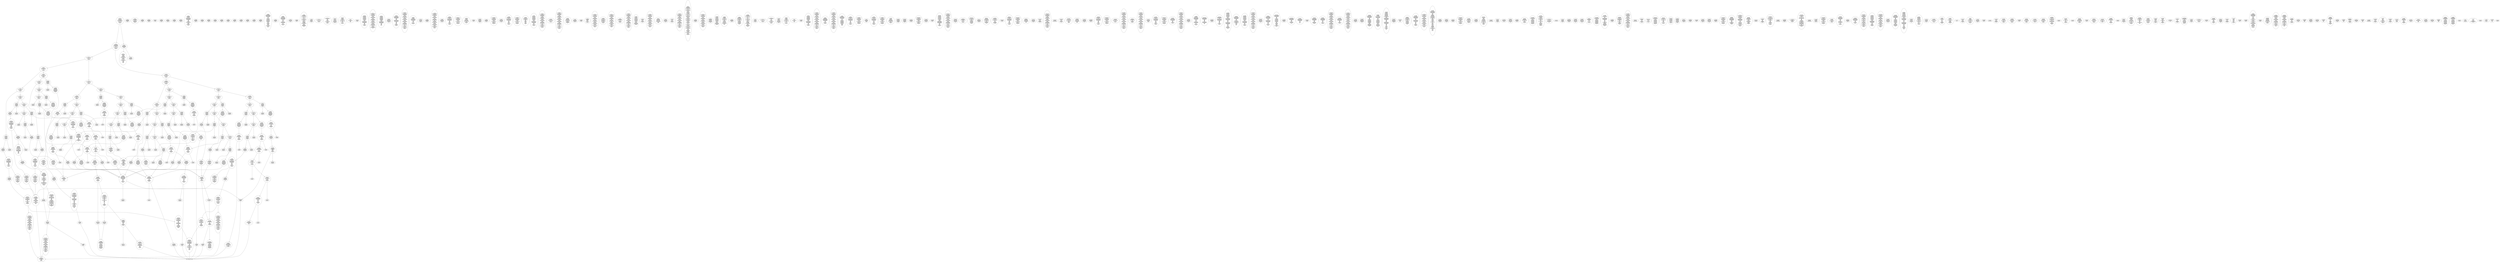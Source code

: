 /* Generated by GvGen v.1.0 (https://www.github.com/stricaud/gvgen) */

digraph G {
compound=true;
   node1 [label="[anywhere]"];
   node2 [label="# 0x0
PUSHX Data
PUSHX Data
MSTORE
PUSHX LogicData
CALLDATASIZE
LT
PUSHX Data
JUMPI
"];
   node3 [label="# 0xd
PUSHX Data
CALLDATALOAD
PUSHX BitData
SHR
PUSHX LogicData
GT
PUSHX Data
JUMPI
"];
   node4 [label="# 0x1e
PUSHX LogicData
GT
PUSHX Data
JUMPI
"];
   node5 [label="# 0x29
PUSHX LogicData
GT
PUSHX Data
JUMPI
"];
   node6 [label="# 0x34
PUSHX LogicData
EQ
PUSHX Data
JUMPI
"];
   node7 [label="# 0x3f
PUSHX LogicData
EQ
PUSHX Data
JUMPI
"];
   node8 [label="# 0x4a
PUSHX LogicData
EQ
PUSHX Data
JUMPI
"];
   node9 [label="# 0x55
PUSHX LogicData
EQ
PUSHX Data
JUMPI
"];
   node10 [label="# 0x60
PUSHX LogicData
EQ
PUSHX Data
JUMPI
"];
   node11 [label="# 0x6b
PUSHX Data
REVERT
"];
   node12 [label="# 0x6f
JUMPDEST
PUSHX LogicData
EQ
PUSHX Data
JUMPI
"];
   node13 [label="# 0x7b
PUSHX LogicData
EQ
PUSHX Data
JUMPI
"];
   node14 [label="# 0x86
PUSHX LogicData
EQ
PUSHX Data
JUMPI
"];
   node15 [label="# 0x91
PUSHX LogicData
EQ
PUSHX Data
JUMPI
"];
   node16 [label="# 0x9c
PUSHX Data
REVERT
"];
   node17 [label="# 0xa0
JUMPDEST
PUSHX LogicData
GT
PUSHX Data
JUMPI
"];
   node18 [label="# 0xac
PUSHX LogicData
EQ
PUSHX Data
JUMPI
"];
   node19 [label="# 0xb7
PUSHX LogicData
EQ
PUSHX Data
JUMPI
"];
   node20 [label="# 0xc2
PUSHX LogicData
EQ
PUSHX Data
JUMPI
"];
   node21 [label="# 0xcd
PUSHX LogicData
EQ
PUSHX Data
JUMPI
"];
   node22 [label="# 0xd8
PUSHX Data
REVERT
"];
   node23 [label="# 0xdc
JUMPDEST
PUSHX LogicData
EQ
PUSHX Data
JUMPI
"];
   node24 [label="# 0xe8
PUSHX LogicData
EQ
PUSHX Data
JUMPI
"];
   node25 [label="# 0xf3
PUSHX LogicData
EQ
PUSHX Data
JUMPI
"];
   node26 [label="# 0xfe
PUSHX LogicData
EQ
PUSHX Data
JUMPI
"];
   node27 [label="# 0x109
PUSHX Data
REVERT
"];
   node28 [label="# 0x10d
JUMPDEST
PUSHX LogicData
GT
PUSHX Data
JUMPI
"];
   node29 [label="# 0x119
PUSHX LogicData
GT
PUSHX Data
JUMPI
"];
   node30 [label="# 0x124
PUSHX LogicData
EQ
PUSHX Data
JUMPI
"];
   node31 [label="# 0x12f
PUSHX LogicData
EQ
PUSHX Data
JUMPI
"];
   node32 [label="# 0x13a
PUSHX LogicData
EQ
PUSHX Data
JUMPI
"];
   node33 [label="# 0x145
PUSHX LogicData
EQ
PUSHX Data
JUMPI
"];
   node34 [label="# 0x150
PUSHX LogicData
EQ
PUSHX Data
JUMPI
"];
   node35 [label="# 0x15b
PUSHX Data
REVERT
"];
   node36 [label="# 0x15f
JUMPDEST
PUSHX LogicData
EQ
PUSHX Data
JUMPI
"];
   node37 [label="# 0x16b
PUSHX LogicData
EQ
PUSHX Data
JUMPI
"];
   node38 [label="# 0x176
PUSHX LogicData
EQ
PUSHX Data
JUMPI
"];
   node39 [label="# 0x181
PUSHX LogicData
EQ
PUSHX Data
JUMPI
"];
   node40 [label="# 0x18c
PUSHX Data
REVERT
"];
   node41 [label="# 0x190
JUMPDEST
PUSHX LogicData
GT
PUSHX Data
JUMPI
"];
   node42 [label="# 0x19c
PUSHX LogicData
EQ
PUSHX Data
JUMPI
"];
   node43 [label="# 0x1a7
PUSHX LogicData
EQ
PUSHX Data
JUMPI
"];
   node44 [label="# 0x1b2
PUSHX LogicData
EQ
PUSHX Data
JUMPI
"];
   node45 [label="# 0x1bd
PUSHX LogicData
EQ
PUSHX Data
JUMPI
"];
   node46 [label="# 0x1c8
PUSHX Data
REVERT
"];
   node47 [label="# 0x1cc
JUMPDEST
PUSHX LogicData
EQ
PUSHX Data
JUMPI
"];
   node48 [label="# 0x1d7
PUSHX LogicData
EQ
PUSHX Data
JUMPI
"];
   node49 [label="# 0x1e2
PUSHX LogicData
EQ
PUSHX Data
JUMPI
"];
   node50 [label="# 0x1ed
PUSHX LogicData
EQ
PUSHX Data
JUMPI
"];
   node51 [label="# 0x1f8
PUSHX Data
REVERT
"];
   node52 [label="# 0x1fc
JUMPDEST
CALLDATASIZE
PUSHX Data
JUMPI
"];
   node53 [label="# 0x202
PUSHX Data
MLOAD
CALLER
MSTORE
CALLVALUE
PUSHX ArithData
ADD
MSTORE
PUSHX Data
ADD
PUSHX MemData
MLOAD
SUB
LOGX
STOP
"];
   node54 [label="# 0x23b
JUMPDEST
PUSHX Data
REVERT
"];
   node55 [label="# 0x240
JUMPDEST
CALLVALUE
ISZERO
PUSHX Data
JUMPI
"];
   node56 [label="# 0x248
PUSHX Data
REVERT
"];
   node57 [label="# 0x24c
JUMPDEST
PUSHX Data
PUSHX Data
JUMP
"];
   node58 [label="# 0x268
JUMPDEST
PUSHX MemData
MLOAD
PUSHX ArithData
PUSHX BitData
PUSHX BitData
SHL
SUB
AND
MSTORE
PUSHX ArithData
ADD
"];
   node59 [label="# 0x27c
JUMPDEST
PUSHX MemData
MLOAD
SUB
RETURN
"];
   node60 [label="# 0x285
JUMPDEST
CALLVALUE
ISZERO
PUSHX Data
JUMPI
"];
   node61 [label="# 0x28d
PUSHX Data
REVERT
"];
   node62 [label="# 0x291
JUMPDEST
PUSHX Data
PUSHX Data
CALLDATASIZE
PUSHX Data
PUSHX Data
JUMP
"];
   node63 [label="# 0x2a0
JUMPDEST
PUSHX Data
JUMP
"];
   node64 [label="# 0x2a5
JUMPDEST
PUSHX MemData
MLOAD
ISZERO
ISZERO
MSTORE
PUSHX ArithData
ADD
PUSHX Data
JUMP
"];
   node65 [label="# 0x2b5
JUMPDEST
CALLVALUE
ISZERO
PUSHX Data
JUMPI
"];
   node66 [label="# 0x2bd
PUSHX Data
REVERT
"];
   node67 [label="# 0x2c1
JUMPDEST
PUSHX Data
PUSHX Data
JUMP
"];
   node68 [label="# 0x2ca
JUMPDEST
PUSHX MemData
MLOAD
PUSHX Data
PUSHX Data
JUMP
"];
   node69 [label="# 0x2d7
JUMPDEST
CALLVALUE
ISZERO
PUSHX Data
JUMPI
"];
   node70 [label="# 0x2df
PUSHX Data
REVERT
"];
   node71 [label="# 0x2e3
JUMPDEST
PUSHX Data
PUSHX Data
CALLDATASIZE
PUSHX Data
PUSHX Data
JUMP
"];
   node72 [label="# 0x2f2
JUMPDEST
PUSHX Data
JUMP
"];
   node73 [label="# 0x2f7
JUMPDEST
CALLVALUE
ISZERO
PUSHX Data
JUMPI
"];
   node74 [label="# 0x2ff
PUSHX Data
REVERT
"];
   node75 [label="# 0x303
JUMPDEST
PUSHX Data
PUSHX Data
CALLDATASIZE
PUSHX Data
PUSHX Data
JUMP
"];
   node76 [label="# 0x312
JUMPDEST
PUSHX Data
JUMP
"];
   node77 [label="# 0x317
JUMPDEST
STOP
"];
   node78 [label="# 0x319
JUMPDEST
CALLVALUE
ISZERO
PUSHX Data
JUMPI
"];
   node79 [label="# 0x321
PUSHX Data
REVERT
"];
   node80 [label="# 0x325
JUMPDEST
PUSHX Data
PUSHX Data
CALLDATASIZE
PUSHX Data
PUSHX Data
JUMP
"];
   node81 [label="# 0x334
JUMPDEST
PUSHX Data
JUMP
"];
   node82 [label="# 0x339
JUMPDEST
CALLVALUE
ISZERO
PUSHX Data
JUMPI
"];
   node83 [label="# 0x341
PUSHX Data
REVERT
"];
   node84 [label="# 0x345
JUMPDEST
PUSHX Data
PUSHX Data
JUMP
"];
   node85 [label="# 0x34e
JUMPDEST
PUSHX MemData
MLOAD
MSTORE
PUSHX ArithData
ADD
PUSHX Data
JUMP
"];
   node86 [label="# 0x35c
JUMPDEST
CALLVALUE
ISZERO
PUSHX Data
JUMPI
"];
   node87 [label="# 0x364
PUSHX Data
REVERT
"];
   node88 [label="# 0x368
JUMPDEST
PUSHX Data
PUSHX Data
CALLDATASIZE
PUSHX Data
PUSHX Data
JUMP
"];
   node89 [label="# 0x377
JUMPDEST
PUSHX Data
JUMP
"];
   node90 [label="# 0x37c
JUMPDEST
CALLVALUE
ISZERO
PUSHX Data
JUMPI
"];
   node91 [label="# 0x384
PUSHX Data
REVERT
"];
   node92 [label="# 0x388
JUMPDEST
PUSHX Data
PUSHX Data
CALLDATASIZE
PUSHX Data
PUSHX Data
JUMP
"];
   node93 [label="# 0x397
JUMPDEST
PUSHX Data
JUMP
"];
   node94 [label="# 0x39c
JUMPDEST
CALLVALUE
ISZERO
PUSHX Data
JUMPI
"];
   node95 [label="# 0x3a4
PUSHX Data
REVERT
"];
   node96 [label="# 0x3a8
JUMPDEST
PUSHX Data
PUSHX Data
CALLDATASIZE
PUSHX Data
PUSHX Data
JUMP
"];
   node97 [label="# 0x3b7
JUMPDEST
PUSHX Data
JUMP
"];
   node98 [label="# 0x3bc
JUMPDEST
PUSHX Data
MLOAD
PUSHX ArithData
PUSHX BitData
PUSHX BitData
SHL
SUB
AND
MSTORE
PUSHX ArithData
ADD
MSTORE
ADD
PUSHX Data
JUMP
"];
   node99 [label="# 0x3db
JUMPDEST
PUSHX Data
PUSHX Data
CALLDATASIZE
PUSHX Data
PUSHX Data
JUMP
"];
   node100 [label="# 0x3e9
JUMPDEST
PUSHX Data
JUMP
"];
   node101 [label="# 0x3ee
JUMPDEST
CALLVALUE
ISZERO
PUSHX Data
JUMPI
"];
   node102 [label="# 0x3f6
PUSHX Data
REVERT
"];
   node103 [label="# 0x3fa
JUMPDEST
PUSHX Data
PUSHX Data
JUMP
"];
   node104 [label="# 0x403
JUMPDEST
CALLVALUE
ISZERO
PUSHX Data
JUMPI
"];
   node105 [label="# 0x40b
PUSHX Data
REVERT
"];
   node106 [label="# 0x40f
JUMPDEST
PUSHX Data
PUSHX Data
CALLDATASIZE
PUSHX Data
PUSHX Data
JUMP
"];
   node107 [label="# 0x41e
JUMPDEST
PUSHX Data
JUMP
"];
   node108 [label="# 0x423
JUMPDEST
CALLVALUE
ISZERO
PUSHX Data
JUMPI
"];
   node109 [label="# 0x42b
PUSHX Data
REVERT
"];
   node110 [label="# 0x42f
JUMPDEST
PUSHX Data
PUSHX Data
JUMP
"];
   node111 [label="# 0x438
JUMPDEST
CALLVALUE
ISZERO
PUSHX Data
JUMPI
"];
   node112 [label="# 0x440
PUSHX Data
REVERT
"];
   node113 [label="# 0x444
JUMPDEST
PUSHX StorData
SLOAD
PUSHX BitData
PUSHX BitData
SHL
DIV
PUSHX BitData
AND
PUSHX Data
JUMP
"];
   node114 [label="# 0x457
JUMPDEST
CALLVALUE
ISZERO
PUSHX Data
JUMPI
"];
   node115 [label="# 0x45f
PUSHX Data
REVERT
"];
   node116 [label="# 0x463
JUMPDEST
PUSHX Data
PUSHX Data
JUMP
"];
   node117 [label="# 0x46c
JUMPDEST
CALLVALUE
ISZERO
PUSHX Data
JUMPI
"];
   node118 [label="# 0x474
PUSHX Data
REVERT
"];
   node119 [label="# 0x478
JUMPDEST
PUSHX Data
PUSHX Data
CALLDATASIZE
PUSHX Data
PUSHX Data
JUMP
"];
   node120 [label="# 0x487
JUMPDEST
PUSHX Data
JUMP
"];
   node121 [label="# 0x48c
JUMPDEST
CALLVALUE
ISZERO
PUSHX Data
JUMPI
"];
   node122 [label="# 0x494
PUSHX Data
REVERT
"];
   node123 [label="# 0x498
JUMPDEST
PUSHX Data
PUSHX Data
CALLDATASIZE
PUSHX Data
PUSHX Data
JUMP
"];
   node124 [label="# 0x4a7
JUMPDEST
PUSHX Data
JUMP
"];
   node125 [label="# 0x4ac
JUMPDEST
CALLVALUE
ISZERO
PUSHX Data
JUMPI
"];
   node126 [label="# 0x4b4
PUSHX Data
REVERT
"];
   node127 [label="# 0x4b8
JUMPDEST
PUSHX Data
PUSHX Data
JUMP
"];
   node128 [label="# 0x4c1
JUMPDEST
CALLVALUE
ISZERO
PUSHX Data
JUMPI
"];
   node129 [label="# 0x4c9
PUSHX Data
REVERT
"];
   node130 [label="# 0x4cd
JUMPDEST
PUSHX Data
PUSHX Data
CALLDATASIZE
PUSHX Data
PUSHX Data
JUMP
"];
   node131 [label="# 0x4dc
JUMPDEST
PUSHX Data
JUMP
"];
   node132 [label="# 0x4e1
JUMPDEST
CALLVALUE
ISZERO
PUSHX Data
JUMPI
"];
   node133 [label="# 0x4e9
PUSHX Data
REVERT
"];
   node134 [label="# 0x4ed
JUMPDEST
PUSHX Data
PUSHX Data
CALLDATASIZE
PUSHX Data
PUSHX Data
JUMP
"];
   node135 [label="# 0x4fc
JUMPDEST
PUSHX Data
JUMP
"];
   node136 [label="# 0x501
JUMPDEST
CALLVALUE
ISZERO
PUSHX Data
JUMPI
"];
   node137 [label="# 0x509
PUSHX Data
REVERT
"];
   node138 [label="# 0x50d
JUMPDEST
PUSHX Data
PUSHX Data
JUMP
"];
   node139 [label="# 0x516
JUMPDEST
CALLVALUE
ISZERO
PUSHX Data
JUMPI
"];
   node140 [label="# 0x51e
PUSHX Data
REVERT
"];
   node141 [label="# 0x522
JUMPDEST
PUSHX Data
PUSHX Data
JUMP
"];
   node142 [label="# 0x52b
JUMPDEST
CALLVALUE
ISZERO
PUSHX Data
JUMPI
"];
   node143 [label="# 0x533
PUSHX Data
REVERT
"];
   node144 [label="# 0x537
JUMPDEST
PUSHX StorData
SLOAD
PUSHX ArithData
PUSHX BitData
PUSHX BitData
SHL
SUB
AND
PUSHX Data
JUMP
"];
   node145 [label="# 0x549
JUMPDEST
CALLVALUE
ISZERO
PUSHX Data
JUMPI
"];
   node146 [label="# 0x551
PUSHX Data
REVERT
"];
   node147 [label="# 0x555
JUMPDEST
PUSHX Data
PUSHX Data
JUMP
"];
   node148 [label="# 0x55e
JUMPDEST
CALLVALUE
ISZERO
PUSHX Data
JUMPI
"];
   node149 [label="# 0x566
PUSHX Data
REVERT
"];
   node150 [label="# 0x56a
JUMPDEST
PUSHX Data
PUSHX StorData
SLOAD
JUMP
"];
   node151 [label="# 0x574
JUMPDEST
CALLVALUE
ISZERO
PUSHX Data
JUMPI
"];
   node152 [label="# 0x57c
PUSHX Data
REVERT
"];
   node153 [label="# 0x580
JUMPDEST
PUSHX Data
PUSHX Data
CALLDATASIZE
PUSHX Data
PUSHX Data
JUMP
"];
   node154 [label="# 0x58f
JUMPDEST
PUSHX Data
JUMP
"];
   node155 [label="# 0x594
JUMPDEST
CALLVALUE
ISZERO
PUSHX Data
JUMPI
"];
   node156 [label="# 0x59c
PUSHX Data
REVERT
"];
   node157 [label="# 0x5a0
JUMPDEST
PUSHX Data
PUSHX Data
CALLDATASIZE
PUSHX Data
PUSHX Data
JUMP
"];
   node158 [label="# 0x5af
JUMPDEST
PUSHX Data
JUMP
"];
   node159 [label="# 0x5b4
JUMPDEST
CALLVALUE
ISZERO
PUSHX Data
JUMPI
"];
   node160 [label="# 0x5bc
PUSHX Data
REVERT
"];
   node161 [label="# 0x5c0
JUMPDEST
PUSHX Data
PUSHX Data
CALLDATASIZE
PUSHX Data
PUSHX Data
JUMP
"];
   node162 [label="# 0x5cf
JUMPDEST
PUSHX Data
JUMP
"];
   node163 [label="# 0x5d4
JUMPDEST
CALLVALUE
ISZERO
PUSHX Data
JUMPI
"];
   node164 [label="# 0x5dc
PUSHX Data
REVERT
"];
   node165 [label="# 0x5e0
JUMPDEST
PUSHX Data
PUSHX Data
CALLDATASIZE
PUSHX Data
PUSHX Data
JUMP
"];
   node166 [label="# 0x5ef
JUMPDEST
PUSHX Data
JUMP
"];
   node167 [label="# 0x5f4
JUMPDEST
CALLVALUE
ISZERO
PUSHX Data
JUMPI
"];
   node168 [label="# 0x5fc
PUSHX Data
REVERT
"];
   node169 [label="# 0x600
JUMPDEST
PUSHX Data
PUSHX Data
CALLDATASIZE
PUSHX Data
PUSHX Data
JUMP
"];
   node170 [label="# 0x60f
JUMPDEST
PUSHX Data
JUMP
"];
   node171 [label="# 0x614
JUMPDEST
CALLVALUE
ISZERO
PUSHX Data
JUMPI
"];
   node172 [label="# 0x61c
PUSHX Data
REVERT
"];
   node173 [label="# 0x620
JUMPDEST
PUSHX Data
PUSHX Data
CALLDATASIZE
PUSHX Data
PUSHX Data
JUMP
"];
   node174 [label="# 0x62f
JUMPDEST
PUSHX ArithData
PUSHX BitData
PUSHX BitData
SHL
SUB
AND
PUSHX Data
MSTORE
PUSHX Data
PUSHX Data
MSTORE
PUSHX Data
SHA3
AND
MSTORE
MSTORE
SHA3
SLOAD
PUSHX BitData
AND
JUMP
"];
   node175 [label="# 0x65d
JUMPDEST
CALLVALUE
ISZERO
PUSHX Data
JUMPI
"];
   node176 [label="# 0x665
PUSHX Data
REVERT
"];
   node177 [label="# 0x669
JUMPDEST
PUSHX Data
PUSHX Data
CALLDATASIZE
PUSHX Data
PUSHX Data
JUMP
"];
   node178 [label="# 0x678
JUMPDEST
PUSHX Data
JUMP
"];
   node179 [label="# 0x67d
JUMPDEST
CALLVALUE
ISZERO
PUSHX Data
JUMPI
"];
   node180 [label="# 0x685
PUSHX Data
REVERT
"];
   node181 [label="# 0x689
JUMPDEST
PUSHX StorData
SLOAD
PUSHX Data
PUSHX BitData
AND
JUMP
"];
   node182 [label="# 0x697
JUMPDEST
PUSHX Data
PUSHX ArithData
PUSHX BitData
PUSHX BitData
SHL
SUB
NOT
AND
PUSHX BitData
PUSHX BitData
SHL
EQ
PUSHX Data
JUMPI
"];
   node183 [label="# 0x6b3
PUSHX Data
PUSHX Data
JUMP
"];
   node184 [label="# 0x6bc
JUMPDEST
JUMP
"];
   node185 [label="# 0x6c2
JUMPDEST
PUSHX Data
PUSHX StorData
SLOAD
PUSHX Data
PUSHX Data
JUMP
"];
   node186 [label="# 0x6d1
JUMPDEST
PUSHX ArithData
ADD
PUSHX ArithData
DIV
MUL
PUSHX ArithData
ADD
PUSHX MemData
MLOAD
ADD
PUSHX Data
MSTORE
MSTORE
PUSHX ArithData
ADD
SLOAD
PUSHX Data
PUSHX Data
JUMP
"];
   node187 [label="# 0x6fd
JUMPDEST
ISZERO
PUSHX Data
JUMPI
"];
   node188 [label="# 0x704
PUSHX LogicData
LT
PUSHX Data
JUMPI
"];
   node189 [label="# 0x70c
PUSHX ArithData
SLOAD
DIV
MUL
MSTORE
PUSHX ArithData
ADD
PUSHX Data
JUMP
"];
   node190 [label="# 0x71f
JUMPDEST
ADD
PUSHX Data
MSTORE
PUSHX Data
PUSHX Data
SHA3
"];
   node191 [label="# 0x72d
JUMPDEST
SLOAD
MSTORE
PUSHX ArithData
ADD
PUSHX ArithData
ADD
GT
PUSHX Data
JUMPI
"];
   node192 [label="# 0x741
SUB
PUSHX BitData
AND
ADD
"];
   node193 [label="# 0x74a
JUMPDEST
JUMP
"];
   node194 [label="# 0x754
JUMPDEST
PUSHX Data
MSTORE
PUSHX Data
PUSHX Data
MSTORE
PUSHX Data
SHA3
SLOAD
PUSHX ArithData
PUSHX BitData
PUSHX BitData
SHL
SUB
AND
PUSHX Data
JUMPI
"];
   node195 [label="# 0x771
PUSHX MemData
MLOAD
PUSHX BitData
PUSHX BitData
SHL
MSTORE
PUSHX Data
PUSHX ArithData
ADD
MSTORE
PUSHX Data
PUSHX ArithData
ADD
MSTORE
PUSHX Data
PUSHX ArithData
ADD
MSTORE
PUSHX BitData
PUSHX BitData
SHL
PUSHX ArithData
ADD
MSTORE
PUSHX ArithData
ADD
"];
   node196 [label="# 0x7c9
JUMPDEST
PUSHX MemData
MLOAD
SUB
REVERT
"];
   node197 [label="# 0x7d2
JUMPDEST
PUSHX Data
MSTORE
PUSHX Data
PUSHX Data
MSTORE
PUSHX Data
SHA3
SLOAD
PUSHX ArithData
PUSHX BitData
PUSHX BitData
SHL
SUB
AND
JUMP
"];
   node198 [label="# 0x7ee
JUMPDEST
PUSHX Data
PUSHX Data
PUSHX Data
JUMP
"];
   node199 [label="# 0x7f9
JUMPDEST
PUSHX ArithData
PUSHX BitData
PUSHX BitData
SHL
SUB
AND
PUSHX ArithData
PUSHX BitData
PUSHX BitData
SHL
SUB
AND
EQ
ISZERO
PUSHX Data
JUMPI
"];
   node200 [label="# 0x816
PUSHX MemData
MLOAD
PUSHX BitData
PUSHX BitData
SHL
MSTORE
PUSHX Data
PUSHX ArithData
ADD
MSTORE
PUSHX Data
PUSHX ArithData
ADD
MSTORE
PUSHX Data
PUSHX ArithData
ADD
MSTORE
PUSHX BitData
PUSHX BitData
SHL
PUSHX ArithData
ADD
MSTORE
PUSHX ArithData
ADD
PUSHX Data
JUMP
"];
   node201 [label="# 0x867
JUMPDEST
CALLER
PUSHX ArithData
PUSHX BitData
PUSHX BitData
SHL
SUB
AND
EQ
PUSHX Data
JUMPI
"];
   node202 [label="# 0x879
PUSHX Data
CALLER
PUSHX Data
JUMP
"];
   node203 [label="# 0x883
JUMPDEST
PUSHX Data
JUMPI
"];
   node204 [label="# 0x888
PUSHX MemData
MLOAD
PUSHX BitData
PUSHX BitData
SHL
MSTORE
PUSHX Data
PUSHX ArithData
ADD
MSTORE
PUSHX Data
PUSHX ArithData
ADD
MSTORE
PUSHX Data
PUSHX ArithData
ADD
MSTORE
PUSHX Data
PUSHX ArithData
ADD
MSTORE
PUSHX ArithData
ADD
PUSHX Data
JUMP
"];
   node205 [label="# 0x8f5
JUMPDEST
PUSHX Data
PUSHX Data
JUMP
"];
   node206 [label="# 0x8ff
JUMPDEST
JUMP
"];
   node207 [label="# 0x904
JUMPDEST
PUSHX StorData
SLOAD
PUSHX ArithData
PUSHX BitData
PUSHX BitData
SHL
SUB
AND
CALLER
EQ
PUSHX Data
JUMPI
"];
   node208 [label="# 0x917
PUSHX MemData
MLOAD
PUSHX BitData
PUSHX BitData
SHL
MSTORE
PUSHX ArithData
ADD
PUSHX Data
PUSHX Data
JUMP
"];
   node209 [label="# 0x92e
JUMPDEST
MLOAD
PUSHX Data
PUSHX Data
PUSHX ArithData
ADD
PUSHX Data
JUMP
"];
   node210 [label="# 0x941
JUMPDEST
JUMP
"];
   node211 [label="# 0x945
JUMPDEST
PUSHX Data
PUSHX Data
PUSHX StorData
SLOAD
JUMP
"];
   node212 [label="# 0x950
JUMPDEST
JUMP
"];
   node213 [label="# 0x955
JUMPDEST
PUSHX Data
CALLER
PUSHX Data
JUMP
"];
   node214 [label="# 0x95f
JUMPDEST
PUSHX Data
JUMPI
"];
   node215 [label="# 0x964
PUSHX MemData
MLOAD
PUSHX BitData
PUSHX BitData
SHL
MSTORE
PUSHX ArithData
ADD
PUSHX Data
PUSHX Data
JUMP
"];
   node216 [label="# 0x97b
JUMPDEST
PUSHX Data
PUSHX Data
JUMP
"];
   node217 [label="# 0x986
JUMPDEST
PUSHX StorData
SLOAD
PUSHX ArithData
PUSHX BitData
PUSHX BitData
SHL
SUB
AND
CALLER
EQ
PUSHX Data
JUMPI
"];
   node218 [label="# 0x999
PUSHX MemData
MLOAD
PUSHX BitData
PUSHX BitData
SHL
MSTORE
PUSHX ArithData
ADD
PUSHX Data
PUSHX Data
JUMP
"];
   node219 [label="# 0x9b0
JUMPDEST
PUSHX StorData
SLOAD
PUSHX BitData
NOT
AND
ISZERO
ISZERO
OR
SSTORE
JUMP
"];
   node220 [label="# 0x9c3
JUMPDEST
PUSHX Data
MSTORE
PUSHX Data
PUSHX Data
MSTORE
PUSHX Data
SHA3
SLOAD
PUSHX ArithData
PUSHX BitData
PUSHX BitData
SHL
SUB
AND
PUSHX Data
JUMPI
"];
   node221 [label="# 0x9e2
PUSHX MemData
MLOAD
PUSHX BitData
PUSHX BitData
SHL
MSTORE
PUSHX Data
PUSHX ArithData
ADD
MSTORE
PUSHX Data
PUSHX ArithData
ADD
MSTORE
PUSHX BitData
PUSHX BitData
SHL
PUSHX ArithData
ADD
MSTORE
PUSHX ArithData
ADD
PUSHX Data
JUMP
"];
   node222 [label="# 0xa25
JUMPDEST
PUSHX LogicData
GT
PUSHX Data
JUMPI
"];
   node223 [label="# 0xa2e
PUSHX MemData
MLOAD
PUSHX BitData
PUSHX BitData
SHL
MSTORE
PUSHX Data
PUSHX ArithData
ADD
MSTORE
PUSHX Data
PUSHX ArithData
ADD
MSTORE
PUSHX Data
PUSHX ArithData
ADD
MSTORE
PUSHX BitData
PUSHX BitData
SHL
PUSHX ArithData
ADD
MSTORE
PUSHX ArithData
ADD
PUSHX Data
JUMP
"];
   node224 [label="# 0xa80
JUMPDEST
PUSHX Data
PUSHX Data
PUSHX StorData
SLOAD
PUSHX Data
PUSHX Data
JUMP
"];
   node225 [label="# 0xaa6
JUMPDEST
PUSHX Data
PUSHX Data
JUMP
"];
   node226 [label="# 0xab0
JUMPDEST
JUMP
"];
   node227 [label="# 0xabb
JUMPDEST
CALLER
ORIGIN
EQ
PUSHX Data
JUMPI
"];
   node228 [label="# 0xac3
PUSHX MemData
MLOAD
PUSHX BitData
PUSHX BitData
SHL
MSTORE
PUSHX Data
PUSHX ArithData
ADD
MSTORE
PUSHX Data
PUSHX ArithData
ADD
MSTORE
PUSHX Data
PUSHX ArithData
ADD
MSTORE
PUSHX ArithData
ADD
PUSHX Data
JUMP
"];
   node229 [label="# 0xb0a
JUMPDEST
PUSHX StorData
SLOAD
SELFBALANCE
PUSHX BitData
AND
PUSHX Data
JUMPI
"];
   node230 [label="# 0xb17
PUSHX MemData
MLOAD
PUSHX BitData
PUSHX BitData
SHL
MSTORE
PUSHX Data
PUSHX ArithData
ADD
MSTORE
PUSHX Data
PUSHX ArithData
ADD
MSTORE
PUSHX Data
PUSHX ArithData
ADD
MSTORE
PUSHX ArithData
ADD
PUSHX Data
JUMP
"];
   node231 [label="# 0xb5e
JUMPDEST
PUSHX LogicData
LT
ISZERO
PUSHX Data
JUMPI
"];
   node232 [label="# 0xb6e
PUSHX MemData
MLOAD
PUSHX BitData
PUSHX BitData
SHL
MSTORE
PUSHX Data
PUSHX ArithData
ADD
MSTORE
PUSHX Data
PUSHX ArithData
ADD
MSTORE
PUSHX BitData
PUSHX BitData
SHL
PUSHX ArithData
ADD
MSTORE
PUSHX ArithData
ADD
PUSHX Data
JUMP
"];
   node233 [label="# 0xbab
JUMPDEST
CALLER
PUSHX Data
MSTORE
PUSHX Data
PUSHX Data
MSTORE
PUSHX Data
SHA3
SLOAD
PUSHX Data
PUSHX Data
PUSHX Data
JUMP
"];
   node234 [label="# 0xbc9
JUMPDEST
GT
ISZERO
PUSHX Data
JUMPI
"];
   node235 [label="# 0xbd0
PUSHX MemData
MLOAD
PUSHX BitData
PUSHX BitData
SHL
MSTORE
PUSHX Data
PUSHX ArithData
ADD
MSTORE
PUSHX Data
PUSHX ArithData
ADD
MSTORE
PUSHX Data
PUSHX ArithData
ADD
MSTORE
PUSHX ArithData
ADD
PUSHX Data
JUMP
"];
   node236 [label="# 0xc17
JUMPDEST
PUSHX Data
PUSHX Data
PUSHX Data
PUSHX StorData
SLOAD
JUMP
"];
   node237 [label="# 0xc25
JUMPDEST
PUSHX Data
PUSHX Data
JUMP
"];
   node238 [label="# 0xc2f
JUMPDEST
GT
ISZERO
PUSHX Data
JUMPI
"];
   node239 [label="# 0xc36
PUSHX MemData
MLOAD
PUSHX BitData
PUSHX BitData
SHL
MSTORE
PUSHX Data
PUSHX ArithData
ADD
MSTORE
PUSHX Data
PUSHX ArithData
ADD
MSTORE
PUSHX BitData
PUSHX BitData
SHL
PUSHX ArithData
ADD
MSTORE
PUSHX ArithData
ADD
PUSHX Data
JUMP
"];
   node240 [label="# 0xc74
JUMPDEST
PUSHX Data
PUSHX ArithData
MUL
PUSHX ArithData
ADD
PUSHX MemData
MLOAD
ADD
PUSHX Data
MSTORE
MSTORE
PUSHX ArithData
ADD
PUSHX ArithData
MUL
CALLDATACOPY
PUSHX Data
ADD
MSTORE
PUSHX StorData
SLOAD
PUSHX MemData
MLOAD
PUSHX BitData
NOT
CALLER
PUSHX BitData
SHL
AND
PUSHX ArithData
ADD
MSTORE
PUSHX ArithData
ADD
PUSHX MemData
MLOAD
PUSHX ArithData
SUB
SUB
MSTORE
PUSHX Data
MSTORE
MLOAD
PUSHX ArithData
ADD
SHA3
PUSHX Data
JUMP
"];
   node241 [label="# 0xce9
JUMPDEST
PUSHX Data
JUMPI
"];
   node242 [label="# 0xcee
PUSHX MemData
MLOAD
PUSHX BitData
PUSHX BitData
SHL
MSTORE
PUSHX Data
PUSHX ArithData
ADD
MSTORE
PUSHX Data
PUSHX ArithData
ADD
MSTORE
PUSHX Data
PUSHX ArithData
ADD
MSTORE
PUSHX ArithData
ADD
PUSHX Data
JUMP
"];
   node243 [label="# 0xd35
JUMPDEST
PUSHX Data
CALLER
PUSHX Data
PUSHX Data
JUMP
"];
   node244 [label="# 0xd46
JUMPDEST
CALLER
PUSHX Data
MSTORE
PUSHX Data
PUSHX Data
MSTORE
PUSHX Data
SHA3
SLOAD
PUSHX Data
PUSHX Data
PUSHX Data
JUMP
"];
   node245 [label="# 0xd66
JUMPDEST
SSTORE
PUSHX StorData
SLOAD
PUSHX ArithData
ADD
SSTORE
PUSHX Data
CALLER
PUSHX Data
PUSHX StorData
SLOAD
JUMP
"];
   node246 [label="# 0xd81
JUMPDEST
PUSHX Data
JUMP
"];
   node247 [label="# 0xd86
JUMPDEST
PUSHX StorData
SLOAD
PUSHX ArithData
PUSHX BitData
PUSHX BitData
SHL
SUB
AND
CALLER
EQ
PUSHX Data
JUMPI
"];
   node248 [label="# 0xd99
PUSHX MemData
MLOAD
PUSHX BitData
PUSHX BitData
SHL
MSTORE
PUSHX ArithData
ADD
PUSHX Data
PUSHX Data
JUMP
"];
   node249 [label="# 0xdb0
JUMPDEST
PUSHX Data
PUSHX Data
JUMP
"];
   node250 [label="# 0xdb8
JUMPDEST
JUMP
"];
   node251 [label="# 0xdba
JUMPDEST
PUSHX Data
PUSHX MemData
MLOAD
PUSHX ArithData
ADD
PUSHX Data
MSTORE
PUSHX Data
MSTORE
PUSHX Data
JUMP
"];
   node252 [label="# 0xdd5
JUMPDEST
PUSHX StorData
SLOAD
PUSHX Data
PUSHX Data
JUMP
"];
   node253 [label="# 0xde2
JUMPDEST
PUSHX ArithData
ADD
PUSHX ArithData
DIV
MUL
PUSHX ArithData
ADD
PUSHX MemData
MLOAD
ADD
PUSHX Data
MSTORE
MSTORE
PUSHX ArithData
ADD
SLOAD
PUSHX Data
PUSHX Data
JUMP
"];
   node254 [label="# 0xe0e
JUMPDEST
ISZERO
PUSHX Data
JUMPI
"];
   node255 [label="# 0xe15
PUSHX LogicData
LT
PUSHX Data
JUMPI
"];
   node256 [label="# 0xe1d
PUSHX ArithData
SLOAD
DIV
MUL
MSTORE
PUSHX ArithData
ADD
PUSHX Data
JUMP
"];
   node257 [label="# 0xe30
JUMPDEST
ADD
PUSHX Data
MSTORE
PUSHX Data
PUSHX Data
SHA3
"];
   node258 [label="# 0xe3e
JUMPDEST
SLOAD
MSTORE
PUSHX ArithData
ADD
PUSHX ArithData
ADD
GT
PUSHX Data
JUMPI
"];
   node259 [label="# 0xe52
SUB
PUSHX BitData
AND
ADD
"];
   node260 [label="# 0xe5b
JUMPDEST
JUMP
"];
   node261 [label="# 0xe63
JUMPDEST
PUSHX StorData
SLOAD
PUSHX Data
PUSHX Data
JUMP
"];
   node262 [label="# 0xe70
JUMPDEST
PUSHX Data
MSTORE
PUSHX Data
PUSHX Data
MSTORE
PUSHX Data
SHA3
SLOAD
PUSHX ArithData
PUSHX BitData
PUSHX BitData
SHL
SUB
AND
PUSHX Data
JUMPI
"];
   node263 [label="# 0xe8e
PUSHX MemData
MLOAD
PUSHX BitData
PUSHX BitData
SHL
MSTORE
PUSHX Data
PUSHX ArithData
ADD
MSTORE
PUSHX Data
PUSHX ArithData
ADD
MSTORE
PUSHX Data
PUSHX ArithData
ADD
MSTORE
PUSHX BitData
PUSHX BitData
SHL
PUSHX ArithData
ADD
MSTORE
PUSHX ArithData
ADD
PUSHX Data
JUMP
"];
   node264 [label="# 0xee7
JUMPDEST
PUSHX Data
PUSHX ArithData
PUSHX BitData
PUSHX BitData
SHL
SUB
AND
PUSHX Data
JUMPI
"];
   node265 [label="# 0xef8
PUSHX MemData
MLOAD
PUSHX BitData
PUSHX BitData
SHL
MSTORE
PUSHX Data
PUSHX ArithData
ADD
MSTORE
PUSHX Data
PUSHX ArithData
ADD
MSTORE
PUSHX Data
PUSHX ArithData
ADD
MSTORE
PUSHX BitData
PUSHX BitData
SHL
PUSHX ArithData
ADD
MSTORE
PUSHX ArithData
ADD
PUSHX Data
JUMP
"];
   node266 [label="# 0xf52
JUMPDEST
PUSHX ArithData
PUSHX BitData
PUSHX BitData
SHL
SUB
AND
PUSHX Data
MSTORE
PUSHX Data
PUSHX Data
MSTORE
PUSHX Data
SHA3
SLOAD
JUMP
"];
   node267 [label="# 0xf6e
JUMPDEST
PUSHX StorData
SLOAD
PUSHX ArithData
PUSHX BitData
PUSHX BitData
SHL
SUB
AND
CALLER
EQ
PUSHX Data
JUMPI
"];
   node268 [label="# 0xf81
PUSHX MemData
MLOAD
PUSHX BitData
PUSHX BitData
SHL
MSTORE
PUSHX ArithData
ADD
PUSHX Data
PUSHX Data
JUMP
"];
   node269 [label="# 0xf98
JUMPDEST
PUSHX Data
PUSHX Data
PUSHX Data
JUMP
"];
   node270 [label="# 0xfa2
JUMPDEST
PUSHX StorData
SLOAD
PUSHX ArithData
PUSHX BitData
PUSHX BitData
SHL
SUB
AND
CALLER
EQ
PUSHX Data
JUMPI
"];
   node271 [label="# 0xfb5
PUSHX MemData
MLOAD
PUSHX BitData
PUSHX BitData
SHL
MSTORE
PUSHX ArithData
ADD
PUSHX Data
PUSHX Data
JUMP
"];
   node272 [label="# 0xfcc
JUMPDEST
PUSHX Data
SSTORE
JUMP
"];
   node273 [label="# 0xfd1
JUMPDEST
PUSHX StorData
SLOAD
PUSHX ArithData
PUSHX BitData
PUSHX BitData
SHL
SUB
AND
CALLER
EQ
PUSHX Data
JUMPI
"];
   node274 [label="# 0xfe4
PUSHX MemData
MLOAD
PUSHX BitData
PUSHX BitData
SHL
MSTORE
PUSHX ArithData
ADD
PUSHX Data
PUSHX Data
JUMP
"];
   node275 [label="# 0xffb
JUMPDEST
MLOAD
PUSHX Data
PUSHX Data
PUSHX ArithData
ADD
PUSHX Data
JUMP
"];
   node276 [label="# 0x100e
JUMPDEST
PUSHX StorData
SLOAD
PUSHX ArithData
PUSHX BitData
PUSHX BitData
SHL
SUB
AND
CALLER
EQ
PUSHX Data
JUMPI
"];
   node277 [label="# 0x1021
PUSHX MemData
MLOAD
PUSHX BitData
PUSHX BitData
SHL
MSTORE
PUSHX ArithData
ADD
PUSHX Data
PUSHX Data
JUMP
"];
   node278 [label="# 0x1038
JUMPDEST
PUSHX Data
PUSHX Data
JUMP
"];
   node279 [label="# 0x1040
JUMPDEST
PUSHX StorData
SLOAD
PUSHX ArithData
PUSHX BitData
PUSHX BitData
SHL
SUB
AND
CALLER
EQ
PUSHX Data
JUMPI
"];
   node280 [label="# 0x1053
PUSHX MemData
MLOAD
PUSHX BitData
PUSHX BitData
SHL
MSTORE
PUSHX ArithData
ADD
PUSHX Data
PUSHX Data
JUMP
"];
   node281 [label="# 0x106a
JUMPDEST
SELFBALANCE
PUSHX Data
JUMPI
"];
   node282 [label="# 0x1071
PUSHX Data
REVERT
"];
   node283 [label="# 0x1075
JUMPDEST
PUSHX Data
PUSHX Data
PUSHX StorData
SLOAD
PUSHX ArithData
PUSHX BitData
PUSHX BitData
SHL
SUB
AND
JUMP
"];
   node284 [label="# 0x108a
JUMPDEST
SELFBALANCE
PUSHX Data
JUMP
"];
   node285 [label="# 0x1090
JUMPDEST
JUMP
"];
   node286 [label="# 0x1093
JUMPDEST
PUSHX Data
PUSHX StorData
SLOAD
PUSHX Data
PUSHX Data
JUMP
"];
   node287 [label="# 0x10a2
JUMPDEST
PUSHX Data
CALLER
PUSHX Data
JUMP
"];
   node288 [label="# 0x10ad
JUMPDEST
PUSHX Data
CALLER
PUSHX Data
JUMP
"];
   node289 [label="# 0x10b7
JUMPDEST
PUSHX Data
JUMPI
"];
   node290 [label="# 0x10bc
PUSHX MemData
MLOAD
PUSHX BitData
PUSHX BitData
SHL
MSTORE
PUSHX ArithData
ADD
PUSHX Data
PUSHX Data
JUMP
"];
   node291 [label="# 0x10d3
JUMPDEST
PUSHX Data
PUSHX Data
JUMP
"];
   node292 [label="# 0x10df
JUMPDEST
JUMP
"];
   node293 [label="# 0x10e5
JUMPDEST
PUSHX Data
MSTORE
PUSHX Data
PUSHX Data
MSTORE
PUSHX Data
SHA3
SLOAD
PUSHX Data
PUSHX ArithData
PUSHX BitData
PUSHX BitData
SHL
SUB
AND
PUSHX Data
JUMPI
"];
   node294 [label="# 0x1105
PUSHX MemData
MLOAD
PUSHX BitData
PUSHX BitData
SHL
MSTORE
PUSHX Data
PUSHX ArithData
ADD
MSTORE
PUSHX Data
PUSHX ArithData
ADD
MSTORE
PUSHX BitData
PUSHX BitData
SHL
PUSHX ArithData
ADD
MSTORE
PUSHX ArithData
ADD
PUSHX Data
JUMP
"];
   node295 [label="# 0x1148
JUMPDEST
PUSHX Data
PUSHX Data
PUSHX Data
JUMP
"];
   node296 [label="# 0x1152
JUMPDEST
PUSHX LogicData
MLOAD
GT
PUSHX Data
JUMPI
"];
   node297 [label="# 0x115e
PUSHX MemData
MLOAD
PUSHX ArithData
ADD
PUSHX Data
MSTORE
PUSHX Data
MSTORE
PUSHX Data
JUMP
"];
   node298 [label="# 0x1172
JUMPDEST
PUSHX Data
PUSHX Data
JUMP
"];
   node299 [label="# 0x117c
JUMPDEST
PUSHX Data
PUSHX MemData
MLOAD
PUSHX ArithData
ADD
PUSHX Data
PUSHX Data
JUMP
"];
   node300 [label="# 0x1190
JUMPDEST
PUSHX MemData
MLOAD
PUSHX ArithData
SUB
SUB
MSTORE
PUSHX Data
MSTORE
"];
   node301 [label="# 0x11a0
JUMPDEST
JUMP
"];
   node302 [label="# 0x11a7
JUMPDEST
PUSHX StorData
SLOAD
PUSHX ArithData
PUSHX BitData
PUSHX BitData
SHL
SUB
AND
CALLER
EQ
PUSHX Data
JUMPI
"];
   node303 [label="# 0x11ba
PUSHX MemData
MLOAD
PUSHX BitData
PUSHX BitData
SHL
MSTORE
PUSHX ArithData
ADD
PUSHX Data
PUSHX Data
JUMP
"];
   node304 [label="# 0x11d1
JUMPDEST
PUSHX Data
PUSHX Data
PUSHX StorData
SLOAD
JUMP
"];
   node305 [label="# 0x11de
JUMPDEST
PUSHX Data
PUSHX Data
JUMP
"];
   node306 [label="# 0x11e8
JUMPDEST
GT
ISZERO
PUSHX Data
JUMPI
"];
   node307 [label="# 0x11ef
PUSHX MemData
MLOAD
PUSHX BitData
PUSHX BitData
SHL
MSTORE
PUSHX Data
PUSHX ArithData
ADD
MSTORE
PUSHX Data
PUSHX ArithData
ADD
MSTORE
PUSHX BitData
PUSHX BitData
SHL
PUSHX ArithData
ADD
MSTORE
PUSHX ArithData
ADD
PUSHX Data
JUMP
"];
   node308 [label="# 0x122d
JUMPDEST
PUSHX Data
"];
   node309 [label="# 0x1230
JUMPDEST
LT
ISZERO
PUSHX Data
JUMPI
"];
   node310 [label="# 0x1239
PUSHX Data
PUSHX StorData
SLOAD
PUSHX ArithData
ADD
SSTORE
JUMP
"];
   node311 [label="# 0x1246
JUMPDEST
PUSHX Data
PUSHX Data
PUSHX StorData
SLOAD
JUMP
"];
   node312 [label="# 0x1253
JUMPDEST
PUSHX Data
PUSHX Data
JUMP
"];
   node313 [label="# 0x125d
JUMPDEST
PUSHX Data
JUMP
"];
   node314 [label="# 0x1265
JUMPDEST
PUSHX StorData
SLOAD
PUSHX ArithData
PUSHX BitData
PUSHX BitData
SHL
SUB
AND
CALLER
EQ
PUSHX Data
JUMPI
"];
   node315 [label="# 0x1278
PUSHX MemData
MLOAD
PUSHX BitData
PUSHX BitData
SHL
MSTORE
PUSHX ArithData
ADD
PUSHX Data
PUSHX Data
JUMP
"];
   node316 [label="# 0x128f
JUMPDEST
PUSHX LogicData
GT
PUSHX Data
JUMPI
"];
   node317 [label="# 0x1298
PUSHX MemData
MLOAD
PUSHX BitData
PUSHX BitData
SHL
MSTORE
PUSHX Data
PUSHX ArithData
ADD
MSTORE
PUSHX Data
PUSHX ArithData
ADD
MSTORE
PUSHX Data
PUSHX ArithData
ADD
MSTORE
PUSHX BitData
PUSHX BitData
SHL
PUSHX ArithData
ADD
MSTORE
PUSHX ArithData
ADD
PUSHX Data
JUMP
"];
   node318 [label="# 0x12f1
JUMPDEST
PUSHX LogicData
GT
ISZERO
PUSHX Data
JUMPI
"];
   node319 [label="# 0x12fc
PUSHX MemData
MLOAD
PUSHX BitData
PUSHX BitData
SHL
MSTORE
PUSHX Data
PUSHX ArithData
ADD
MSTORE
PUSHX Data
PUSHX ArithData
ADD
MSTORE
PUSHX Data
PUSHX ArithData
ADD
MSTORE
PUSHX BitData
PUSHX BitData
SHL
PUSHX ArithData
ADD
MSTORE
PUSHX ArithData
ADD
PUSHX Data
JUMP
"];
   node320 [label="# 0x1362
JUMPDEST
PUSHX Data
SSTORE
JUMP
"];
   node321 [label="# 0x1367
JUMPDEST
PUSHX StorData
SLOAD
PUSHX ArithData
PUSHX BitData
PUSHX BitData
SHL
SUB
AND
CALLER
EQ
PUSHX Data
JUMPI
"];
   node322 [label="# 0x137a
PUSHX MemData
MLOAD
PUSHX BitData
PUSHX BitData
SHL
MSTORE
PUSHX ArithData
ADD
PUSHX Data
PUSHX Data
JUMP
"];
   node323 [label="# 0x1391
JUMPDEST
PUSHX ArithData
PUSHX BitData
PUSHX BitData
SHL
SUB
AND
PUSHX Data
JUMPI
"];
   node324 [label="# 0x13a0
PUSHX MemData
MLOAD
PUSHX BitData
PUSHX BitData
SHL
MSTORE
PUSHX Data
PUSHX ArithData
ADD
MSTORE
PUSHX Data
PUSHX ArithData
ADD
MSTORE
PUSHX Data
PUSHX ArithData
ADD
MSTORE
PUSHX BitData
PUSHX BitData
SHL
PUSHX ArithData
ADD
MSTORE
PUSHX ArithData
ADD
PUSHX Data
JUMP
"];
   node325 [label="# 0x13f6
JUMPDEST
PUSHX Data
PUSHX Data
JUMP
"];
   node326 [label="# 0x13ff
JUMPDEST
PUSHX Data
PUSHX ArithData
PUSHX BitData
PUSHX BitData
SHL
SUB
NOT
AND
PUSHX BitData
PUSHX BitData
SHL
EQ
PUSHX Data
JUMPI
"];
   node327 [label="# 0x141b
PUSHX ArithData
PUSHX BitData
PUSHX BitData
SHL
SUB
NOT
AND
PUSHX BitData
PUSHX BitData
SHL
EQ
"];
   node328 [label="# 0x1430
JUMPDEST
PUSHX Data
JUMPI
"];
   node329 [label="# 0x1436
PUSHX BitData
PUSHX BitData
SHL
PUSHX ArithData
PUSHX BitData
PUSHX BitData
SHL
SUB
NOT
AND
EQ
PUSHX Data
JUMP
"];
   node330 [label="# 0x144f
JUMPDEST
PUSHX Data
MSTORE
PUSHX Data
PUSHX Data
MSTORE
PUSHX Data
SHA3
SLOAD
PUSHX ArithData
PUSHX BitData
PUSHX BitData
SHL
SUB
NOT
AND
PUSHX ArithData
PUSHX BitData
PUSHX BitData
SHL
SUB
AND
OR
SSTORE
PUSHX Data
PUSHX Data
JUMP
"];
   node331 [label="# 0x1484
JUMPDEST
PUSHX ArithData
PUSHX BitData
PUSHX BitData
SHL
SUB
AND
PUSHX Data
PUSHX MemData
MLOAD
PUSHX MemData
MLOAD
SUB
LOGX
JUMP
"];
   node332 [label="# 0x14bd
JUMPDEST
PUSHX Data
MSTORE
PUSHX Data
PUSHX Data
MSTORE
PUSHX Data
SHA3
SLOAD
PUSHX ArithData
PUSHX BitData
PUSHX BitData
SHL
SUB
AND
PUSHX Data
JUMPI
"];
   node333 [label="# 0x14da
PUSHX MemData
MLOAD
PUSHX BitData
PUSHX BitData
SHL
MSTORE
PUSHX Data
PUSHX ArithData
ADD
MSTORE
PUSHX Data
PUSHX ArithData
ADD
MSTORE
PUSHX Data
PUSHX ArithData
ADD
MSTORE
PUSHX BitData
PUSHX BitData
SHL
PUSHX ArithData
ADD
MSTORE
PUSHX ArithData
ADD
PUSHX Data
JUMP
"];
   node334 [label="# 0x1536
JUMPDEST
PUSHX Data
PUSHX Data
PUSHX Data
JUMP
"];
   node335 [label="# 0x1541
JUMPDEST
PUSHX ArithData
PUSHX BitData
PUSHX BitData
SHL
SUB
AND
PUSHX ArithData
PUSHX BitData
PUSHX BitData
SHL
SUB
AND
EQ
PUSHX Data
JUMPI
"];
   node336 [label="# 0x155e
PUSHX ArithData
PUSHX BitData
PUSHX BitData
SHL
SUB
AND
PUSHX Data
MSTORE
PUSHX Data
PUSHX Data
MSTORE
PUSHX Data
SHA3
AND
MSTORE
MSTORE
SHA3
SLOAD
PUSHX BitData
AND
"];
   node337 [label="# 0x1588
JUMPDEST
PUSHX Data
JUMPI
"];
   node338 [label="# 0x158e
PUSHX ArithData
PUSHX BitData
PUSHX BitData
SHL
SUB
AND
PUSHX Data
PUSHX Data
JUMP
"];
   node339 [label="# 0x15a1
JUMPDEST
PUSHX ArithData
PUSHX BitData
PUSHX BitData
SHL
SUB
AND
EQ
"];
   node340 [label="# 0x15ac
JUMPDEST
JUMP
"];
   node341 [label="# 0x15b4
JUMPDEST
PUSHX ArithData
PUSHX BitData
PUSHX BitData
SHL
SUB
AND
PUSHX Data
PUSHX Data
JUMP
"];
   node342 [label="# 0x15c7
JUMPDEST
PUSHX ArithData
PUSHX BitData
PUSHX BitData
SHL
SUB
AND
EQ
PUSHX Data
JUMPI
"];
   node343 [label="# 0x15d6
PUSHX MemData
MLOAD
PUSHX BitData
PUSHX BitData
SHL
MSTORE
PUSHX Data
PUSHX ArithData
ADD
MSTORE
PUSHX Data
PUSHX ArithData
ADD
MSTORE
PUSHX Data
PUSHX ArithData
ADD
MSTORE
PUSHX BitData
PUSHX BitData
SHL
PUSHX ArithData
ADD
MSTORE
PUSHX ArithData
ADD
PUSHX Data
JUMP
"];
   node344 [label="# 0x162b
JUMPDEST
PUSHX ArithData
PUSHX BitData
PUSHX BitData
SHL
SUB
AND
PUSHX Data
JUMPI
"];
   node345 [label="# 0x163a
PUSHX MemData
MLOAD
PUSHX BitData
PUSHX BitData
SHL
MSTORE
PUSHX Data
PUSHX ArithData
ADD
MSTORE
PUSHX ArithData
ADD
MSTORE
PUSHX Data
PUSHX ArithData
ADD
MSTORE
PUSHX BitData
PUSHX BitData
SHL
PUSHX ArithData
ADD
MSTORE
PUSHX ArithData
ADD
PUSHX Data
JUMP
"];
   node346 [label="# 0x168d
JUMPDEST
PUSHX Data
PUSHX Data
JUMP
"];
   node347 [label="# 0x1698
JUMPDEST
PUSHX Data
PUSHX Data
PUSHX Data
JUMP
"];
   node348 [label="# 0x16a3
JUMPDEST
PUSHX ArithData
PUSHX BitData
PUSHX BitData
SHL
SUB
AND
PUSHX Data
MSTORE
PUSHX Data
PUSHX Data
MSTORE
PUSHX Data
SHA3
SLOAD
PUSHX Data
PUSHX Data
PUSHX Data
JUMP
"];
   node349 [label="# 0x16cc
JUMPDEST
SSTORE
PUSHX ArithData
PUSHX BitData
PUSHX BitData
SHL
SUB
AND
PUSHX Data
MSTORE
PUSHX Data
PUSHX Data
MSTORE
PUSHX Data
SHA3
SLOAD
PUSHX Data
PUSHX Data
PUSHX Data
JUMP
"];
   node350 [label="# 0x16fa
JUMPDEST
SSTORE
PUSHX Data
MSTORE
PUSHX Data
PUSHX Data
MSTORE
PUSHX MemData
SHA3
SLOAD
PUSHX ArithData
PUSHX BitData
PUSHX BitData
SHL
SUB
NOT
AND
PUSHX ArithData
PUSHX BitData
PUSHX BitData
SHL
SUB
AND
OR
SSTORE
MLOAD
AND
PUSHX Data
LOGX
JUMP
"];
   node351 [label="# 0x175b
JUMPDEST
PUSHX Data
PUSHX Data
PUSHX Data
JUMP
"];
   node352 [label="# 0x1768
JUMPDEST
EQ
JUMP
"];
   node353 [label="# 0x1771
JUMPDEST
PUSHX Data
PUSHX ArithData
PUSHX BitData
PUSHX BitData
SHL
SUB
AND
PUSHX MemData
MLOAD
PUSHX Data
PUSHX MemData
MLOAD
SUB
GAS
CALL
RETURNDATASIZE
PUSHX LogicData
EQ
PUSHX Data
JUMPI
"];
   node354 [label="# 0x179d
PUSHX MemData
MLOAD
PUSHX BitData
NOT
PUSHX ArithData
RETURNDATASIZE
ADD
AND
ADD
PUSHX Data
MSTORE
RETURNDATASIZE
MSTORE
RETURNDATASIZE
PUSHX Data
PUSHX ArithData
ADD
RETURNDATACOPY
PUSHX Data
JUMP
"];
   node355 [label="# 0x17be
JUMPDEST
PUSHX Data
"];
   node356 [label="# 0x17c3
JUMPDEST
PUSHX Data
JUMPI
"];
   node357 [label="# 0x17cd
PUSHX MemData
MLOAD
PUSHX BitData
PUSHX BitData
SHL
MSTORE
PUSHX Data
PUSHX ArithData
ADD
MSTORE
PUSHX Data
PUSHX ArithData
ADD
MSTORE
PUSHX BitData
PUSHX BitData
SHL
PUSHX ArithData
ADD
MSTORE
PUSHX ArithData
ADD
PUSHX Data
JUMP
"];
   node358 [label="# 0x1807
JUMPDEST
PUSHX Data
PUSHX MemData
MLOAD
PUSHX ArithData
ADD
PUSHX Data
MSTORE
PUSHX Data
MSTORE
PUSHX Data
JUMP
"];
   node359 [label="# 0x1821
JUMPDEST
PUSHX StorData
SLOAD
PUSHX BitData
PUSHX BitData
SHL
DIV
PUSHX BitData
AND
PUSHX Data
JUMPI
"];
   node360 [label="# 0x1833
PUSHX MemData
MLOAD
PUSHX BitData
PUSHX BitData
SHL
MSTORE
PUSHX Data
PUSHX ArithData
ADD
MSTORE
PUSHX Data
PUSHX ArithData
ADD
MSTORE
PUSHX BitData
PUSHX BitData
SHL
PUSHX ArithData
ADD
MSTORE
PUSHX ArithData
ADD
PUSHX Data
JUMP
"];
   node361 [label="# 0x1871
JUMPDEST
PUSHX StorData
SLOAD
PUSHX BitData
PUSHX BitData
SHL
NOT
AND
SSTORE
PUSHX Data
CALLER
"];
   node362 [label="# 0x18a1
JUMPDEST
PUSHX MemData
MLOAD
PUSHX ArithData
PUSHX BitData
PUSHX BitData
SHL
SUB
AND
MSTORE
PUSHX ArithData
ADD
PUSHX MemData
MLOAD
SUB
LOGX
JUMP
"];
   node363 [label="# 0x18be
JUMPDEST
PUSHX StorData
SLOAD
PUSHX ArithData
PUSHX BitData
PUSHX BitData
SHL
SUB
AND
PUSHX ArithData
PUSHX BitData
PUSHX BitData
SHL
SUB
NOT
AND
OR
SSTORE
PUSHX MemData
MLOAD
AND
PUSHX Data
PUSHX Data
LOGX
JUMP
"];
   node364 [label="# 0x1910
JUMPDEST
PUSHX StorData
SLOAD
PUSHX BitData
PUSHX BitData
SHL
DIV
PUSHX BitData
AND
ISZERO
PUSHX Data
JUMPI
"];
   node365 [label="# 0x1923
PUSHX MemData
MLOAD
PUSHX BitData
PUSHX BitData
SHL
MSTORE
PUSHX Data
PUSHX ArithData
ADD
MSTORE
PUSHX Data
PUSHX ArithData
ADD
MSTORE
PUSHX BitData
PUSHX BitData
SHL
PUSHX ArithData
ADD
MSTORE
PUSHX ArithData
ADD
PUSHX Data
JUMP
"];
   node366 [label="# 0x195d
JUMPDEST
PUSHX StorData
SLOAD
PUSHX BitData
PUSHX BitData
SHL
NOT
AND
PUSHX BitData
PUSHX BitData
SHL
OR
SSTORE
PUSHX Data
PUSHX Data
CALLER
JUMP
"];
   node367 [label="# 0x1998
JUMPDEST
PUSHX ArithData
PUSHX BitData
PUSHX BitData
SHL
SUB
AND
PUSHX ArithData
PUSHX BitData
PUSHX BitData
SHL
SUB
AND
EQ
ISZERO
PUSHX Data
JUMPI
"];
   node368 [label="# 0x19b3
PUSHX MemData
MLOAD
PUSHX BitData
PUSHX BitData
SHL
MSTORE
PUSHX Data
PUSHX ArithData
ADD
MSTORE
PUSHX Data
PUSHX ArithData
ADD
MSTORE
PUSHX Data
PUSHX ArithData
ADD
MSTORE
PUSHX ArithData
ADD
PUSHX Data
JUMP
"];
   node369 [label="# 0x19fa
JUMPDEST
PUSHX ArithData
PUSHX BitData
PUSHX BitData
SHL
SUB
AND
PUSHX Data
MSTORE
PUSHX Data
PUSHX ArithData
MSTORE
PUSHX MemData
SHA3
AND
MSTORE
MSTORE
SHA3
SLOAD
PUSHX BitData
NOT
AND
ISZERO
ISZERO
OR
SSTORE
MLOAD
MSTORE
PUSHX Data
ADD
PUSHX MemData
MLOAD
SUB
LOGX
JUMP
"];
   node370 [label="# 0x1a67
JUMPDEST
PUSHX Data
PUSHX Data
JUMP
"];
   node371 [label="# 0x1a72
JUMPDEST
PUSHX Data
PUSHX Data
JUMP
"];
   node372 [label="# 0x1a7e
JUMPDEST
PUSHX Data
JUMPI
"];
   node373 [label="# 0x1a83
PUSHX MemData
MLOAD
PUSHX BitData
PUSHX BitData
SHL
MSTORE
PUSHX ArithData
ADD
PUSHX Data
PUSHX Data
JUMP
"];
   node374 [label="# 0x1a9a
JUMPDEST
PUSHX Data
PUSHX StorData
SLOAD
PUSHX Data
PUSHX Data
JUMP
"];
   node375 [label="# 0x1aa9
JUMPDEST
PUSHX Data
PUSHX Data
JUMPI
"];
   node376 [label="# 0x1ab1
PUSHX Data
MLOAD
ADD
MSTORE
PUSHX Data
MSTORE
PUSHX BitData
PUSHX BitData
SHL
PUSHX ArithData
ADD
MSTORE
JUMP
"];
   node377 [label="# 0x1acd
JUMPDEST
PUSHX Data
"];
   node378 [label="# 0x1ad1
JUMPDEST
ISZERO
PUSHX Data
JUMPI
"];
   node379 [label="# 0x1ad8
PUSHX Data
PUSHX Data
JUMP
"];
   node380 [label="# 0x1ae1
JUMPDEST
PUSHX Data
PUSHX Data
PUSHX Data
JUMP
"];
   node381 [label="# 0x1af0
JUMPDEST
PUSHX Data
JUMP
"];
   node382 [label="# 0x1af7
JUMPDEST
PUSHX Data
PUSHX LogicData
GT
ISZERO
PUSHX Data
JUMPI
"];
   node383 [label="# 0x1b0b
PUSHX BitData
PUSHX BitData
SHL
PUSHX Data
MSTORE
PUSHX Data
PUSHX Data
MSTORE
PUSHX Data
PUSHX Data
REVERT
"];
   node384 [label="# 0x1b20
JUMPDEST
PUSHX MemData
MLOAD
MSTORE
PUSHX ArithData
ADD
PUSHX BitData
NOT
AND
PUSHX ArithData
ADD
ADD
PUSHX Data
MSTORE
ISZERO
PUSHX Data
JUMPI
"];
   node385 [label="# 0x1b3e
PUSHX ArithData
ADD
CALLDATASIZE
CALLDATACOPY
ADD
"];
   node386 [label="# 0x1b4a
JUMPDEST
"];
   node387 [label="# 0x1b4e
JUMPDEST
ISZERO
PUSHX Data
JUMPI
"];
   node388 [label="# 0x1b55
PUSHX Data
PUSHX Data
PUSHX Data
JUMP
"];
   node389 [label="# 0x1b5f
JUMPDEST
PUSHX Data
PUSHX Data
PUSHX Data
JUMP
"];
   node390 [label="# 0x1b6c
JUMPDEST
PUSHX Data
PUSHX Data
PUSHX Data
JUMP
"];
   node391 [label="# 0x1b77
JUMPDEST
PUSHX BitData
SHL
MLOAD
LT
PUSHX Data
JUMPI
"];
   node392 [label="# 0x1b85
PUSHX BitData
PUSHX BitData
SHL
PUSHX Data
MSTORE
PUSHX Data
PUSHX Data
MSTORE
PUSHX Data
PUSHX Data
REVERT
"];
   node393 [label="# 0x1b9a
JUMPDEST
PUSHX ArithData
ADD
ADD
PUSHX ArithData
PUSHX BitData
PUSHX BitData
SHL
SUB
NOT
AND
PUSHX BitData
BYTE
MSTORE8
PUSHX Data
PUSHX Data
PUSHX Data
JUMP
"];
   node394 [label="# 0x1bbc
JUMPDEST
PUSHX Data
JUMP
"];
   node395 [label="# 0x1bc3
JUMPDEST
PUSHX StorData
SLOAD
PUSHX BitData
PUSHX BitData
SHL
DIV
PUSHX BitData
AND
ISZERO
PUSHX Data
JUMPI
"];
   node396 [label="# 0x1bd6
PUSHX MemData
MLOAD
PUSHX BitData
PUSHX BitData
SHL
MSTORE
PUSHX Data
PUSHX ArithData
ADD
MSTORE
PUSHX Data
PUSHX ArithData
ADD
MSTORE
PUSHX BitData
PUSHX BitData
SHL
PUSHX ArithData
ADD
MSTORE
PUSHX ArithData
ADD
PUSHX Data
JUMP
"];
   node397 [label="# 0x1c10
JUMPDEST
PUSHX Data
"];
   node398 [label="# 0x1c15
JUMPDEST
MLOAD
LT
ISZERO
PUSHX Data
JUMPI
"];
   node399 [label="# 0x1c1f
PUSHX Data
MLOAD
LT
PUSHX Data
JUMPI
"];
   node400 [label="# 0x1c2b
PUSHX BitData
PUSHX BitData
SHL
PUSHX Data
MSTORE
PUSHX Data
PUSHX Data
MSTORE
PUSHX Data
PUSHX Data
REVERT
"];
   node401 [label="# 0x1c40
JUMPDEST
PUSHX ArithData
MUL
PUSHX ArithData
ADD
ADD
MLOAD
GT
PUSHX Data
JUMPI
"];
   node402 [label="# 0x1c52
PUSHX Data
MSTORE
PUSHX Data
MSTORE
PUSHX Data
SHA3
PUSHX Data
JUMP
"];
   node403 [label="# 0x1c66
JUMPDEST
PUSHX Data
MSTORE
PUSHX Data
MSTORE
PUSHX Data
SHA3
"];
   node404 [label="# 0x1c77
JUMPDEST
PUSHX Data
PUSHX Data
JUMP
"];
   node405 [label="# 0x1c82
JUMPDEST
PUSHX Data
JUMP
"];
   node406 [label="# 0x1c8a
JUMPDEST
JUMP
"];
   node407 [label="# 0x1c92
JUMPDEST
PUSHX Data
PUSHX Data
JUMP
"];
   node408 [label="# 0x1c9c
JUMPDEST
PUSHX Data
PUSHX Data
PUSHX Data
JUMP
"];
   node409 [label="# 0x1ca9
JUMPDEST
PUSHX Data
JUMPI
"];
   node410 [label="# 0x1cae
PUSHX MemData
MLOAD
PUSHX BitData
PUSHX BitData
SHL
MSTORE
PUSHX ArithData
ADD
PUSHX Data
PUSHX Data
JUMP
"];
   node411 [label="# 0x1cc5
JUMPDEST
PUSHX Data
PUSHX ArithData
PUSHX BitData
PUSHX BitData
SHL
SUB
AND
EXTCODESIZE
ISZERO
PUSHX Data
JUMPI
"];
   node412 [label="# 0x1cd8
PUSHX MemData
MLOAD
PUSHX BitData
PUSHX BitData
SHL
MSTORE
PUSHX ArithData
PUSHX BitData
PUSHX BitData
SHL
SUB
AND
PUSHX Data
PUSHX Data
CALLER
PUSHX ArithData
ADD
PUSHX Data
JUMP
"];
   node413 [label="# 0x1d09
JUMPDEST
PUSHX Data
PUSHX MemData
MLOAD
SUB
PUSHX Data
EXTCODESIZE
ISZERO
ISZERO
PUSHX Data
JUMPI
"];
   node414 [label="# 0x1d1f
PUSHX Data
REVERT
"];
   node415 [label="# 0x1d23
JUMPDEST
GAS
CALL
ISZERO
PUSHX Data
JUMPI
"];
   node416 [label="# 0x1d31
PUSHX MemData
MLOAD
PUSHX ArithData
RETURNDATASIZE
ADD
PUSHX BitData
NOT
AND
ADD
MSTORE
PUSHX Data
ADD
PUSHX Data
JUMP
"];
   node417 [label="# 0x1d50
JUMPDEST
PUSHX Data
"];
   node418 [label="# 0x1d53
JUMPDEST
PUSHX Data
JUMPI
"];
   node419 [label="# 0x1d58
RETURNDATASIZE
ISZERO
PUSHX Data
JUMPI
"];
   node420 [label="# 0x1d60
PUSHX MemData
MLOAD
PUSHX BitData
NOT
PUSHX ArithData
RETURNDATASIZE
ADD
AND
ADD
PUSHX Data
MSTORE
RETURNDATASIZE
MSTORE
RETURNDATASIZE
PUSHX Data
PUSHX ArithData
ADD
RETURNDATACOPY
PUSHX Data
JUMP
"];
   node421 [label="# 0x1d81
JUMPDEST
PUSHX Data
"];
   node422 [label="# 0x1d86
JUMPDEST
MLOAD
PUSHX Data
JUMPI
"];
   node423 [label="# 0x1d8e
PUSHX MemData
MLOAD
PUSHX BitData
PUSHX BitData
SHL
MSTORE
PUSHX ArithData
ADD
PUSHX Data
PUSHX Data
JUMP
"];
   node424 [label="# 0x1da5
JUMPDEST
MLOAD
PUSHX ArithData
ADD
REVERT
"];
   node425 [label="# 0x1dad
JUMPDEST
PUSHX ArithData
PUSHX BitData
PUSHX BitData
SHL
SUB
NOT
AND
PUSHX BitData
PUSHX BitData
SHL
EQ
PUSHX Data
JUMP
"];
   node426 [label="# 0x1dc7
JUMPDEST
PUSHX Data
JUMP
"];
   node427 [label="# 0x1dd2
JUMPDEST
PUSHX ArithData
PUSHX BitData
PUSHX BitData
SHL
SUB
AND
PUSHX Data
JUMPI
"];
   node428 [label="# 0x1de1
PUSHX MemData
MLOAD
PUSHX BitData
PUSHX BitData
SHL
MSTORE
PUSHX Data
PUSHX ArithData
ADD
MSTORE
PUSHX ArithData
ADD
MSTORE
PUSHX Data
PUSHX ArithData
ADD
MSTORE
PUSHX ArithData
ADD
PUSHX Data
JUMP
"];
   node429 [label="# 0x1e28
JUMPDEST
PUSHX Data
MSTORE
PUSHX Data
PUSHX Data
MSTORE
PUSHX Data
SHA3
SLOAD
PUSHX ArithData
PUSHX BitData
PUSHX BitData
SHL
SUB
AND
ISZERO
PUSHX Data
JUMPI
"];
   node430 [label="# 0x1e46
PUSHX MemData
MLOAD
PUSHX BitData
PUSHX BitData
SHL
MSTORE
PUSHX Data
PUSHX ArithData
ADD
MSTORE
PUSHX Data
PUSHX ArithData
ADD
MSTORE
PUSHX Data
PUSHX ArithData
ADD
MSTORE
PUSHX ArithData
ADD
PUSHX Data
JUMP
"];
   node431 [label="# 0x1e8d
JUMPDEST
PUSHX Data
PUSHX Data
PUSHX Data
JUMP
"];
   node432 [label="# 0x1e99
JUMPDEST
PUSHX ArithData
PUSHX BitData
PUSHX BitData
SHL
SUB
AND
PUSHX Data
MSTORE
PUSHX Data
PUSHX Data
MSTORE
PUSHX Data
SHA3
SLOAD
PUSHX Data
PUSHX Data
PUSHX Data
JUMP
"];
   node433 [label="# 0x1ec2
JUMPDEST
SSTORE
PUSHX Data
MSTORE
PUSHX Data
PUSHX Data
MSTORE
PUSHX MemData
SHA3
SLOAD
PUSHX ArithData
PUSHX BitData
PUSHX BitData
SHL
SUB
NOT
AND
PUSHX ArithData
PUSHX BitData
PUSHX BitData
SHL
SUB
AND
OR
SSTORE
MLOAD
PUSHX Data
LOGX
JUMP
"];
   node434 [label="# 0x1f20
JUMPDEST
SLOAD
PUSHX Data
PUSHX Data
JUMP
"];
   node435 [label="# 0x1f2c
JUMPDEST
PUSHX Data
MSTORE
PUSHX Data
PUSHX Data
SHA3
PUSHX ArithData
ADD
PUSHX Data
DIV
ADD
PUSHX Data
JUMPI
"];
   node436 [label="# 0x1f46
PUSHX Data
SSTORE
PUSHX Data
JUMP
"];
   node437 [label="# 0x1f4e
JUMPDEST
PUSHX LogicData
LT
PUSHX Data
JUMPI
"];
   node438 [label="# 0x1f57
MLOAD
PUSHX BitData
NOT
AND
ADD
OR
SSTORE
PUSHX Data
JUMP
"];
   node439 [label="# 0x1f67
JUMPDEST
ADD
PUSHX ArithData
ADD
SSTORE
ISZERO
PUSHX Data
JUMPI
"];
   node440 [label="# 0x1f76
ADD
"];
   node441 [label="# 0x1f79
JUMPDEST
GT
ISZERO
PUSHX Data
JUMPI
"];
   node442 [label="# 0x1f82
MLOAD
SSTORE
PUSHX ArithData
ADD
PUSHX ArithData
ADD
PUSHX Data
JUMP
"];
   node443 [label="# 0x1f94
JUMPDEST
PUSHX Data
PUSHX Data
JUMP
"];
   node444 [label="# 0x1fa0
JUMPDEST
JUMP
"];
   node445 [label="# 0x1fa4
JUMPDEST
"];
   node446 [label="# 0x1fa5
JUMPDEST
GT
ISZERO
PUSHX Data
JUMPI
"];
   node447 [label="# 0x1fae
PUSHX Data
SSTORE
PUSHX ArithData
ADD
PUSHX Data
JUMP
"];
   node448 [label="# 0x1fb9
JUMPDEST
PUSHX Data
PUSHX LogicData
GT
ISZERO
PUSHX Data
JUMPI
"];
   node449 [label="# 0x1fcd
PUSHX Data
PUSHX Data
JUMP
"];
   node450 [label="# 0x1fd4
JUMPDEST
PUSHX MemData
MLOAD
PUSHX ArithData
ADD
PUSHX BitData
NOT
AND
PUSHX ArithData
ADD
AND
ADD
GT
LT
OR
ISZERO
PUSHX Data
JUMPI
"];
   node451 [label="# 0x1ff5
PUSHX Data
PUSHX Data
JUMP
"];
   node452 [label="# 0x1ffc
JUMPDEST
PUSHX Data
MSTORE
MSTORE
ADD
GT
ISZERO
PUSHX Data
JUMPI
"];
   node453 [label="# 0x2011
PUSHX Data
REVERT
"];
   node454 [label="# 0x2015
JUMPDEST
PUSHX ArithData
ADD
CALLDATACOPY
PUSHX Data
PUSHX ArithData
ADD
ADD
MSTORE
JUMP
"];
   node455 [label="# 0x202f
JUMPDEST
CALLDATALOAD
PUSHX ArithData
PUSHX BitData
PUSHX BitData
SHL
SUB
AND
EQ
PUSHX Data
JUMPI
"];
   node456 [label="# 0x2042
PUSHX Data
REVERT
"];
   node457 [label="# 0x2046
JUMPDEST
JUMP
"];
   node458 [label="# 0x204b
JUMPDEST
CALLDATALOAD
ISZERO
ISZERO
EQ
PUSHX Data
JUMPI
"];
   node459 [label="# 0x2057
PUSHX Data
REVERT
"];
   node460 [label="# 0x205b
JUMPDEST
PUSHX Data
PUSHX LogicData
SUB
SLT
ISZERO
PUSHX Data
JUMPI
"];
   node461 [label="# 0x2069
REVERT
"];
   node462 [label="# 0x206c
JUMPDEST
PUSHX Data
PUSHX Data
JUMP
"];
   node463 [label="# 0x2075
JUMPDEST
PUSHX Data
PUSHX LogicData
SUB
SLT
ISZERO
PUSHX Data
JUMPI
"];
   node464 [label="# 0x2084
REVERT
"];
   node465 [label="# 0x2087
JUMPDEST
PUSHX Data
PUSHX Data
JUMP
"];
   node466 [label="# 0x2090
JUMPDEST
PUSHX Data
PUSHX ArithData
ADD
PUSHX Data
JUMP
"];
   node467 [label="# 0x209e
JUMPDEST
JUMP
"];
   node468 [label="# 0x20a7
JUMPDEST
PUSHX Data
PUSHX Data
PUSHX LogicData
SUB
SLT
ISZERO
PUSHX Data
JUMPI
"];
   node469 [label="# 0x20b8
REVERT
"];
   node470 [label="# 0x20bb
JUMPDEST
PUSHX Data
PUSHX Data
JUMP
"];
   node471 [label="# 0x20c4
JUMPDEST
PUSHX Data
PUSHX ArithData
ADD
PUSHX Data
JUMP
"];
   node472 [label="# 0x20d2
JUMPDEST
PUSHX ArithData
ADD
CALLDATALOAD
JUMP
"];
   node473 [label="# 0x20e2
JUMPDEST
PUSHX Data
PUSHX Data
PUSHX LogicData
SUB
SLT
ISZERO
PUSHX Data
JUMPI
"];
   node474 [label="# 0x20f4
REVERT
"];
   node475 [label="# 0x20f7
JUMPDEST
PUSHX Data
PUSHX Data
JUMP
"];
   node476 [label="# 0x2100
JUMPDEST
PUSHX Data
PUSHX ArithData
ADD
PUSHX Data
JUMP
"];
   node477 [label="# 0x210e
JUMPDEST
PUSHX ArithData
ADD
CALLDATALOAD
PUSHX ArithData
ADD
CALLDATALOAD
PUSHX LogicData
GT
ISZERO
PUSHX Data
JUMPI
"];
   node478 [label="# 0x212d
REVERT
"];
   node479 [label="# 0x2130
JUMPDEST
ADD
PUSHX ArithData
ADD
SGT
PUSHX Data
JUMPI
"];
   node480 [label="# 0x213d
REVERT
"];
   node481 [label="# 0x2140
JUMPDEST
PUSHX Data
CALLDATALOAD
PUSHX ArithData
ADD
PUSHX Data
JUMP
"];
   node482 [label="# 0x214f
JUMPDEST
JUMP
"];
   node483 [label="# 0x215b
JUMPDEST
PUSHX Data
PUSHX LogicData
SUB
SLT
ISZERO
PUSHX Data
JUMPI
"];
   node484 [label="# 0x216a
REVERT
"];
   node485 [label="# 0x216d
JUMPDEST
PUSHX Data
PUSHX Data
JUMP
"];
   node486 [label="# 0x2176
JUMPDEST
PUSHX Data
PUSHX ArithData
ADD
PUSHX Data
JUMP
"];
   node487 [label="# 0x2184
JUMPDEST
PUSHX Data
PUSHX LogicData
SUB
SLT
ISZERO
PUSHX Data
JUMPI
"];
   node488 [label="# 0x2193
REVERT
"];
   node489 [label="# 0x2196
JUMPDEST
PUSHX Data
PUSHX Data
JUMP
"];
   node490 [label="# 0x219f
JUMPDEST
PUSHX ArithData
ADD
CALLDATALOAD
JUMP
"];
   node491 [label="# 0x21ad
JUMPDEST
PUSHX Data
PUSHX LogicData
SUB
SLT
ISZERO
PUSHX Data
JUMPI
"];
   node492 [label="# 0x21bc
REVERT
"];
   node493 [label="# 0x21bf
JUMPDEST
CALLDATALOAD
PUSHX LogicData
GT
ISZERO
PUSHX Data
JUMPI
"];
   node494 [label="# 0x21d3
REVERT
"];
   node495 [label="# 0x21d6
JUMPDEST
ADD
PUSHX ArithData
ADD
SLT
PUSHX Data
JUMPI
"];
   node496 [label="# 0x21e6
REVERT
"];
   node497 [label="# 0x21e9
JUMPDEST
CALLDATALOAD
GT
ISZERO
PUSHX Data
JUMPI
"];
   node498 [label="# 0x21f4
REVERT
"];
   node499 [label="# 0x21f7
JUMPDEST
PUSHX ArithData
PUSHX BitData
SHL
ADD
ADD
GT
ISZERO
PUSHX Data
JUMPI
"];
   node500 [label="# 0x2208
REVERT
"];
   node501 [label="# 0x220b
JUMPDEST
PUSHX ArithData
ADD
JUMP
"];
   node502 [label="# 0x221d
JUMPDEST
PUSHX Data
PUSHX LogicData
SUB
SLT
ISZERO
PUSHX Data
JUMPI
"];
   node503 [label="# 0x222b
REVERT
"];
   node504 [label="# 0x222e
JUMPDEST
PUSHX Data
PUSHX Data
JUMP
"];
   node505 [label="# 0x2237
JUMPDEST
PUSHX Data
PUSHX LogicData
SUB
SLT
ISZERO
PUSHX Data
JUMPI
"];
   node506 [label="# 0x2245
REVERT
"];
   node507 [label="# 0x2248
JUMPDEST
CALLDATALOAD
JUMP
"];
   node508 [label="# 0x224f
JUMPDEST
PUSHX Data
PUSHX LogicData
SUB
SLT
ISZERO
PUSHX Data
JUMPI
"];
   node509 [label="# 0x225d
REVERT
"];
   node510 [label="# 0x2260
JUMPDEST
CALLDATALOAD
PUSHX Data
PUSHX Data
JUMP
"];
   node511 [label="# 0x226b
JUMPDEST
PUSHX Data
PUSHX LogicData
SUB
SLT
ISZERO
PUSHX Data
JUMPI
"];
   node512 [label="# 0x2279
REVERT
"];
   node513 [label="# 0x227c
JUMPDEST
MLOAD
PUSHX Data
PUSHX Data
JUMP
"];
   node514 [label="# 0x2287
JUMPDEST
PUSHX Data
PUSHX LogicData
SUB
SLT
ISZERO
PUSHX Data
JUMPI
"];
   node515 [label="# 0x2295
REVERT
"];
   node516 [label="# 0x2298
JUMPDEST
CALLDATALOAD
PUSHX LogicData
GT
ISZERO
PUSHX Data
JUMPI
"];
   node517 [label="# 0x22ab
REVERT
"];
   node518 [label="# 0x22ae
JUMPDEST
ADD
PUSHX ArithData
ADD
SGT
PUSHX Data
JUMPI
"];
   node519 [label="# 0x22bb
REVERT
"];
   node520 [label="# 0x22be
JUMPDEST
PUSHX Data
CALLDATALOAD
PUSHX ArithData
ADD
PUSHX Data
JUMP
"];
   node521 [label="# 0x22cd
JUMPDEST
PUSHX Data
PUSHX LogicData
SUB
SLT
ISZERO
PUSHX Data
JUMPI
"];
   node522 [label="# 0x22dc
REVERT
"];
   node523 [label="# 0x22df
JUMPDEST
CALLDATALOAD
PUSHX Data
PUSHX ArithData
ADD
PUSHX Data
JUMP
"];
   node524 [label="# 0x22ef
JUMPDEST
PUSHX Data
PUSHX LogicData
SUB
SLT
ISZERO
PUSHX Data
JUMPI
"];
   node525 [label="# 0x22fe
REVERT
"];
   node526 [label="# 0x2301
JUMPDEST
CALLDATALOAD
PUSHX ArithData
ADD
CALLDATALOAD
JUMP
"];
   node527 [label="# 0x2310
JUMPDEST
PUSHX Data
MLOAD
MSTORE
PUSHX Data
PUSHX ArithData
ADD
PUSHX ArithData
ADD
PUSHX Data
JUMP
"];
   node528 [label="# 0x2328
JUMPDEST
PUSHX ArithData
ADD
PUSHX BitData
NOT
AND
ADD
PUSHX ArithData
ADD
JUMP
"];
   node529 [label="# 0x233c
JUMPDEST
PUSHX Data
MLOAD
PUSHX ArithData
PUSHX Data
ADD
PUSHX Data
JUMP
"];
   node530 [label="# 0x234f
JUMPDEST
MLOAD
ADD
PUSHX Data
ADD
PUSHX Data
JUMP
"];
   node531 [label="# 0x2362
JUMPDEST
SLOAD
ADD
PUSHX BitData
SHR
AND
PUSHX Data
JUMPI
"];
   node532 [label="# 0x2378
PUSHX BitData
AND
"];
   node533 [label="# 0x237e
JUMPDEST
LT
EQ
ISZERO
PUSHX Data
JUMPI
"];
   node534 [label="# 0x2389
PUSHX BitData
PUSHX BitData
SHL
MSTORE
PUSHX Data
PUSHX Data
MSTORE
PUSHX Data
REVERT
"];
   node535 [label="# 0x239c
JUMPDEST
ISZERO
PUSHX Data
JUMPI
"];
   node536 [label="# 0x23a4
PUSHX LogicData
EQ
PUSHX Data
JUMPI
"];
   node537 [label="# 0x23ac
PUSHX Data
JUMP
"];
   node538 [label="# 0x23b0
JUMPDEST
PUSHX BitData
NOT
AND
MSTORE
ADD
PUSHX Data
JUMP
"];
   node539 [label="# 0x23c1
JUMPDEST
PUSHX Data
MSTORE
PUSHX Data
SHA3
"];
   node540 [label="# 0x23cc
JUMPDEST
LT
ISZERO
PUSHX Data
JUMPI
"];
   node541 [label="# 0x23d5
SLOAD
ADD
MSTORE
ADD
ADD
PUSHX Data
JUMP
"];
   node542 [label="# 0x23e5
JUMPDEST
ADD
"];
   node543 [label="# 0x23ed
JUMPDEST
JUMP
"];
   node544 [label="# 0x23fe
JUMPDEST
PUSHX ArithData
PUSHX BitData
PUSHX BitData
SHL
SUB
AND
MSTORE
AND
PUSHX ArithData
ADD
MSTORE
PUSHX ArithData
ADD
MSTORE
PUSHX ArithData
PUSHX ArithData
ADD
MSTORE
PUSHX Data
PUSHX Data
ADD
PUSHX Data
JUMP
"];
   node545 [label="# 0x2431
JUMPDEST
JUMP
"];
   node546 [label="# 0x243b
JUMPDEST
PUSHX Data
MSTORE
PUSHX Data
PUSHX Data
PUSHX ArithData
ADD
PUSHX Data
JUMP
"];
   node547 [label="# 0x244e
JUMPDEST
PUSHX ArithData
MSTORE
PUSHX Data
ADD
MSTORE
PUSHX Data
PUSHX ArithData
ADD
MSTORE
PUSHX BitData
PUSHX BitData
SHL
PUSHX ArithData
ADD
MSTORE
PUSHX ArithData
ADD
JUMP
"];
   node548 [label="# 0x24a0
JUMPDEST
PUSHX ArithData
MSTORE
ADD
MSTORE
PUSHX Data
PUSHX ArithData
ADD
MSTORE
PUSHX ArithData
ADD
JUMP
"];
   node549 [label="# 0x24d5
JUMPDEST
PUSHX ArithData
MSTORE
PUSHX Data
ADD
MSTORE
PUSHX Data
PUSHX ArithData
ADD
MSTORE
PUSHX BitData
PUSHX BitData
SHL
PUSHX ArithData
ADD
MSTORE
PUSHX ArithData
ADD
JUMP
"];
   node550 [label="# 0x2526
JUMPDEST
PUSHX Data
NOT
GT
ISZERO
PUSHX Data
JUMPI
"];
   node551 [label="# 0x2532
PUSHX Data
PUSHX Data
JUMP
"];
   node552 [label="# 0x2539
JUMPDEST
ADD
JUMP
"];
   node553 [label="# 0x253e
JUMPDEST
PUSHX Data
PUSHX Data
JUMPI
"];
   node554 [label="# 0x2546
PUSHX Data
PUSHX Data
JUMP
"];
   node555 [label="# 0x254d
JUMPDEST
DIV
JUMP
"];
   node556 [label="# 0x2552
JUMPDEST
PUSHX Data
PUSHX BitData
NOT
DIV
GT
ISZERO
ISZERO
AND
ISZERO
PUSHX Data
JUMPI
"];
   node557 [label="# 0x2565
PUSHX Data
PUSHX Data
JUMP
"];
   node558 [label="# 0x256c
JUMPDEST
MUL
JUMP
"];
   node559 [label="# 0x2571
JUMPDEST
PUSHX Data
LT
ISZERO
PUSHX Data
JUMPI
"];
   node560 [label="# 0x257c
PUSHX Data
PUSHX Data
JUMP
"];
   node561 [label="# 0x2583
JUMPDEST
SUB
JUMP
"];
   node562 [label="# 0x2588
JUMPDEST
PUSHX Data
"];
   node563 [label="# 0x258b
JUMPDEST
LT
ISZERO
PUSHX Data
JUMPI
"];
   node564 [label="# 0x2594
ADD
MLOAD
ADD
MSTORE
PUSHX ArithData
ADD
PUSHX Data
JUMP
"];
   node565 [label="# 0x25a3
JUMPDEST
GT
ISZERO
PUSHX Data
JUMPI
"];
   node566 [label="# 0x25ac
PUSHX Data
ADD
MSTORE
JUMP
"];
   node567 [label="# 0x25b4
JUMPDEST
PUSHX BitData
SHR
AND
PUSHX Data
JUMPI
"];
   node568 [label="# 0x25c2
PUSHX BitData
AND
"];
   node569 [label="# 0x25c8
JUMPDEST
PUSHX LogicData
LT
EQ
ISZERO
PUSHX Data
JUMPI
"];
   node570 [label="# 0x25d4
PUSHX BitData
PUSHX BitData
SHL
PUSHX Data
MSTORE
PUSHX Data
PUSHX Data
MSTORE
PUSHX Data
PUSHX Data
REVERT
"];
   node571 [label="# 0x25e9
JUMPDEST
JUMP
"];
   node572 [label="# 0x25ef
JUMPDEST
PUSHX Data
PUSHX BitData
NOT
EQ
ISZERO
PUSHX Data
JUMPI
"];
   node573 [label="# 0x25fc
PUSHX Data
PUSHX Data
JUMP
"];
   node574 [label="# 0x2603
JUMPDEST
PUSHX ArithData
ADD
JUMP
"];
   node575 [label="# 0x260a
JUMPDEST
PUSHX Data
PUSHX Data
JUMPI
"];
   node576 [label="# 0x2612
PUSHX Data
PUSHX Data
JUMP
"];
   node577 [label="# 0x2619
JUMPDEST
MOD
JUMP
"];
   node578 [label="# 0x261e
JUMPDEST
PUSHX BitData
PUSHX BitData
SHL
PUSHX Data
MSTORE
PUSHX Data
PUSHX Data
MSTORE
PUSHX Data
PUSHX Data
REVERT
"];
   node579 [label="# 0x2634
JUMPDEST
PUSHX BitData
PUSHX BitData
SHL
PUSHX Data
MSTORE
PUSHX Data
PUSHX Data
MSTORE
PUSHX Data
PUSHX Data
REVERT
"];
   node580 [label="# 0x264a
JUMPDEST
PUSHX BitData
PUSHX BitData
SHL
PUSHX Data
MSTORE
PUSHX Data
PUSHX Data
MSTORE
PUSHX Data
PUSHX Data
REVERT
"];
   node581 [label="# 0x2660
JUMPDEST
PUSHX ArithData
PUSHX BitData
PUSHX BitData
SHL
SUB
NOT
AND
EQ
PUSHX Data
JUMPI
"];
   node582 [label="# 0x2672
PUSHX Data
REVERT
"];
   node583 [label="# 0x2676
INVALID
"];
   node584 [label="# 0x2677
LOGX
PUSHX Data
INVALID
"];
   node585 [label="# 0x267f
SLT
SHA3
COINBASE
RETURNDATASIZE
INVALID
"];
   node586 [label="# 0x2684
INVALID
"];
   node587 [label="# 0x2685
LOGX
PUSHX Data
STOP
"];
   node588 [label="# 0x26a8
ADDMOD
DIV
STOP
"];
   node589 [label="# 0x26ab
CALLER
"];
node2->node52;
node2->node3;
node3->node28;
node3->node4;
node4->node17;
node4->node5;
node5->node12;
node5->node6;
node6->node163;
node6->node7;
node7->node167;
node7->node8;
node8->node171;
node8->node9;
node9->node175;
node9->node10;
node10->node179;
node10->node11;
node12->node148;
node12->node13;
node13->node151;
node13->node14;
node14->node155;
node14->node15;
node15->node159;
node15->node16;
node17->node23;
node17->node18;
node18->node136;
node18->node19;
node19->node139;
node19->node20;
node20->node142;
node20->node21;
node21->node145;
node21->node22;
node23->node121;
node23->node24;
node24->node125;
node24->node25;
node25->node128;
node25->node26;
node26->node132;
node26->node27;
node28->node41;
node28->node29;
node29->node36;
node29->node30;
node30->node104;
node30->node31;
node31->node108;
node31->node32;
node32->node111;
node32->node33;
node33->node114;
node33->node34;
node34->node117;
node34->node35;
node36->node90;
node36->node37;
node37->node94;
node37->node38;
node38->node99;
node38->node39;
node39->node101;
node39->node40;
node41->node47;
node41->node42;
node42->node73;
node42->node43;
node43->node78;
node43->node44;
node44->node82;
node44->node45;
node45->node86;
node45->node46;
node47->node55;
node47->node48;
node48->node60;
node48->node49;
node49->node65;
node49->node50;
node50->node69;
node50->node51;
node52->node54;
node52->node53;
node55->node57;
node55->node56;
node57->node58;
node58->node59;
node60->node62;
node60->node61;
node62->node508;
node64->node59;
node65->node67;
node65->node66;
node67->node185;
node69->node71;
node69->node70;
node71->node505;
node73->node75;
node73->node74;
node75->node487;
node78->node80;
node78->node79;
node80->node514;
node82->node84;
node82->node83;
node84->node211;
node85->node59;
node86->node88;
node86->node87;
node88->node468;
node90->node92;
node90->node91;
node92->node502;
node94->node96;
node94->node95;
node96->node524;
node99->node491;
node101->node103;
node101->node102;
node103->node247;
node104->node106;
node104->node105;
node106->node468;
node108->node110;
node108->node109;
node110->node252;
node111->node113;
node111->node112;
node113->node64;
node114->node116;
node114->node115;
node116->node261;
node117->node119;
node117->node118;
node119->node505;
node121->node123;
node121->node122;
node123->node460;
node125->node127;
node125->node126;
node127->node267;
node128->node130;
node128->node129;
node130->node505;
node132->node134;
node132->node133;
node134->node514;
node136->node138;
node136->node137;
node138->node276;
node139->node141;
node139->node140;
node141->node279;
node142->node144;
node142->node143;
node144->node58;
node145->node147;
node145->node146;
node147->node286;
node148->node150;
node148->node149;
node150->node85;
node151->node153;
node151->node152;
node153->node483;
node155->node157;
node155->node156;
node157->node473;
node159->node161;
node159->node160;
node161->node505;
node163->node165;
node163->node164;
node165->node521;
node167->node169;
node167->node168;
node169->node505;
node171->node173;
node171->node172;
node173->node463;
node175->node177;
node175->node176;
node177->node460;
node179->node181;
node179->node180;
node181->node64;
node185->node567;
node206->node1;
node211->node212;
node212->node1;
node247->node249;
node247->node248;
node248->node548;
node249->node359;
node250->node1;
node252->node567;
node261->node567;
node267->node269;
node267->node268;
node268->node548;
node269->node363;
node276->node278;
node276->node277;
node277->node548;
node278->node364;
node279->node281;
node279->node280;
node280->node548;
node281->node283;
node281->node282;
node283->node284;
node284->node353;
node285->node1;
node286->node567;
node353->node355;
node353->node354;
node354->node356;
node355->node356;
node356->node206;
node356->node357;
node357->node196;
node359->node361;
node359->node360;
node360->node196;
node361->node362;
node362->node1;
node363->node250;
node364->node366;
node364->node365;
node365->node196;
node366->node362;
node448->node450;
node448->node449;
node449->node580;
node450->node452;
node450->node451;
node451->node580;
node452->node454;
node452->node453;
node454->node1;
node455->node457;
node455->node456;
node457->node1;
node458->node457;
node458->node459;
node460->node462;
node460->node461;
node462->node455;
node463->node465;
node463->node464;
node465->node455;
node468->node470;
node468->node469;
node470->node455;
node473->node475;
node473->node474;
node475->node455;
node483->node485;
node483->node484;
node485->node455;
node487->node489;
node487->node488;
node489->node455;
node491->node493;
node491->node492;
node493->node495;
node493->node494;
node495->node497;
node495->node496;
node497->node499;
node497->node498;
node499->node501;
node499->node500;
node501->node1;
node502->node504;
node502->node503;
node504->node458;
node505->node507;
node505->node506;
node507->node1;
node508->node510;
node508->node509;
node510->node581;
node514->node516;
node514->node515;
node516->node518;
node516->node517;
node518->node520;
node518->node519;
node520->node448;
node521->node523;
node521->node522;
node523->node455;
node524->node526;
node524->node525;
node526->node1;
node548->node196;
node567->node569;
node567->node568;
node568->node569;
node569->node571;
node569->node570;
node571->node1;
node581->node285;
node581->node582;
}
